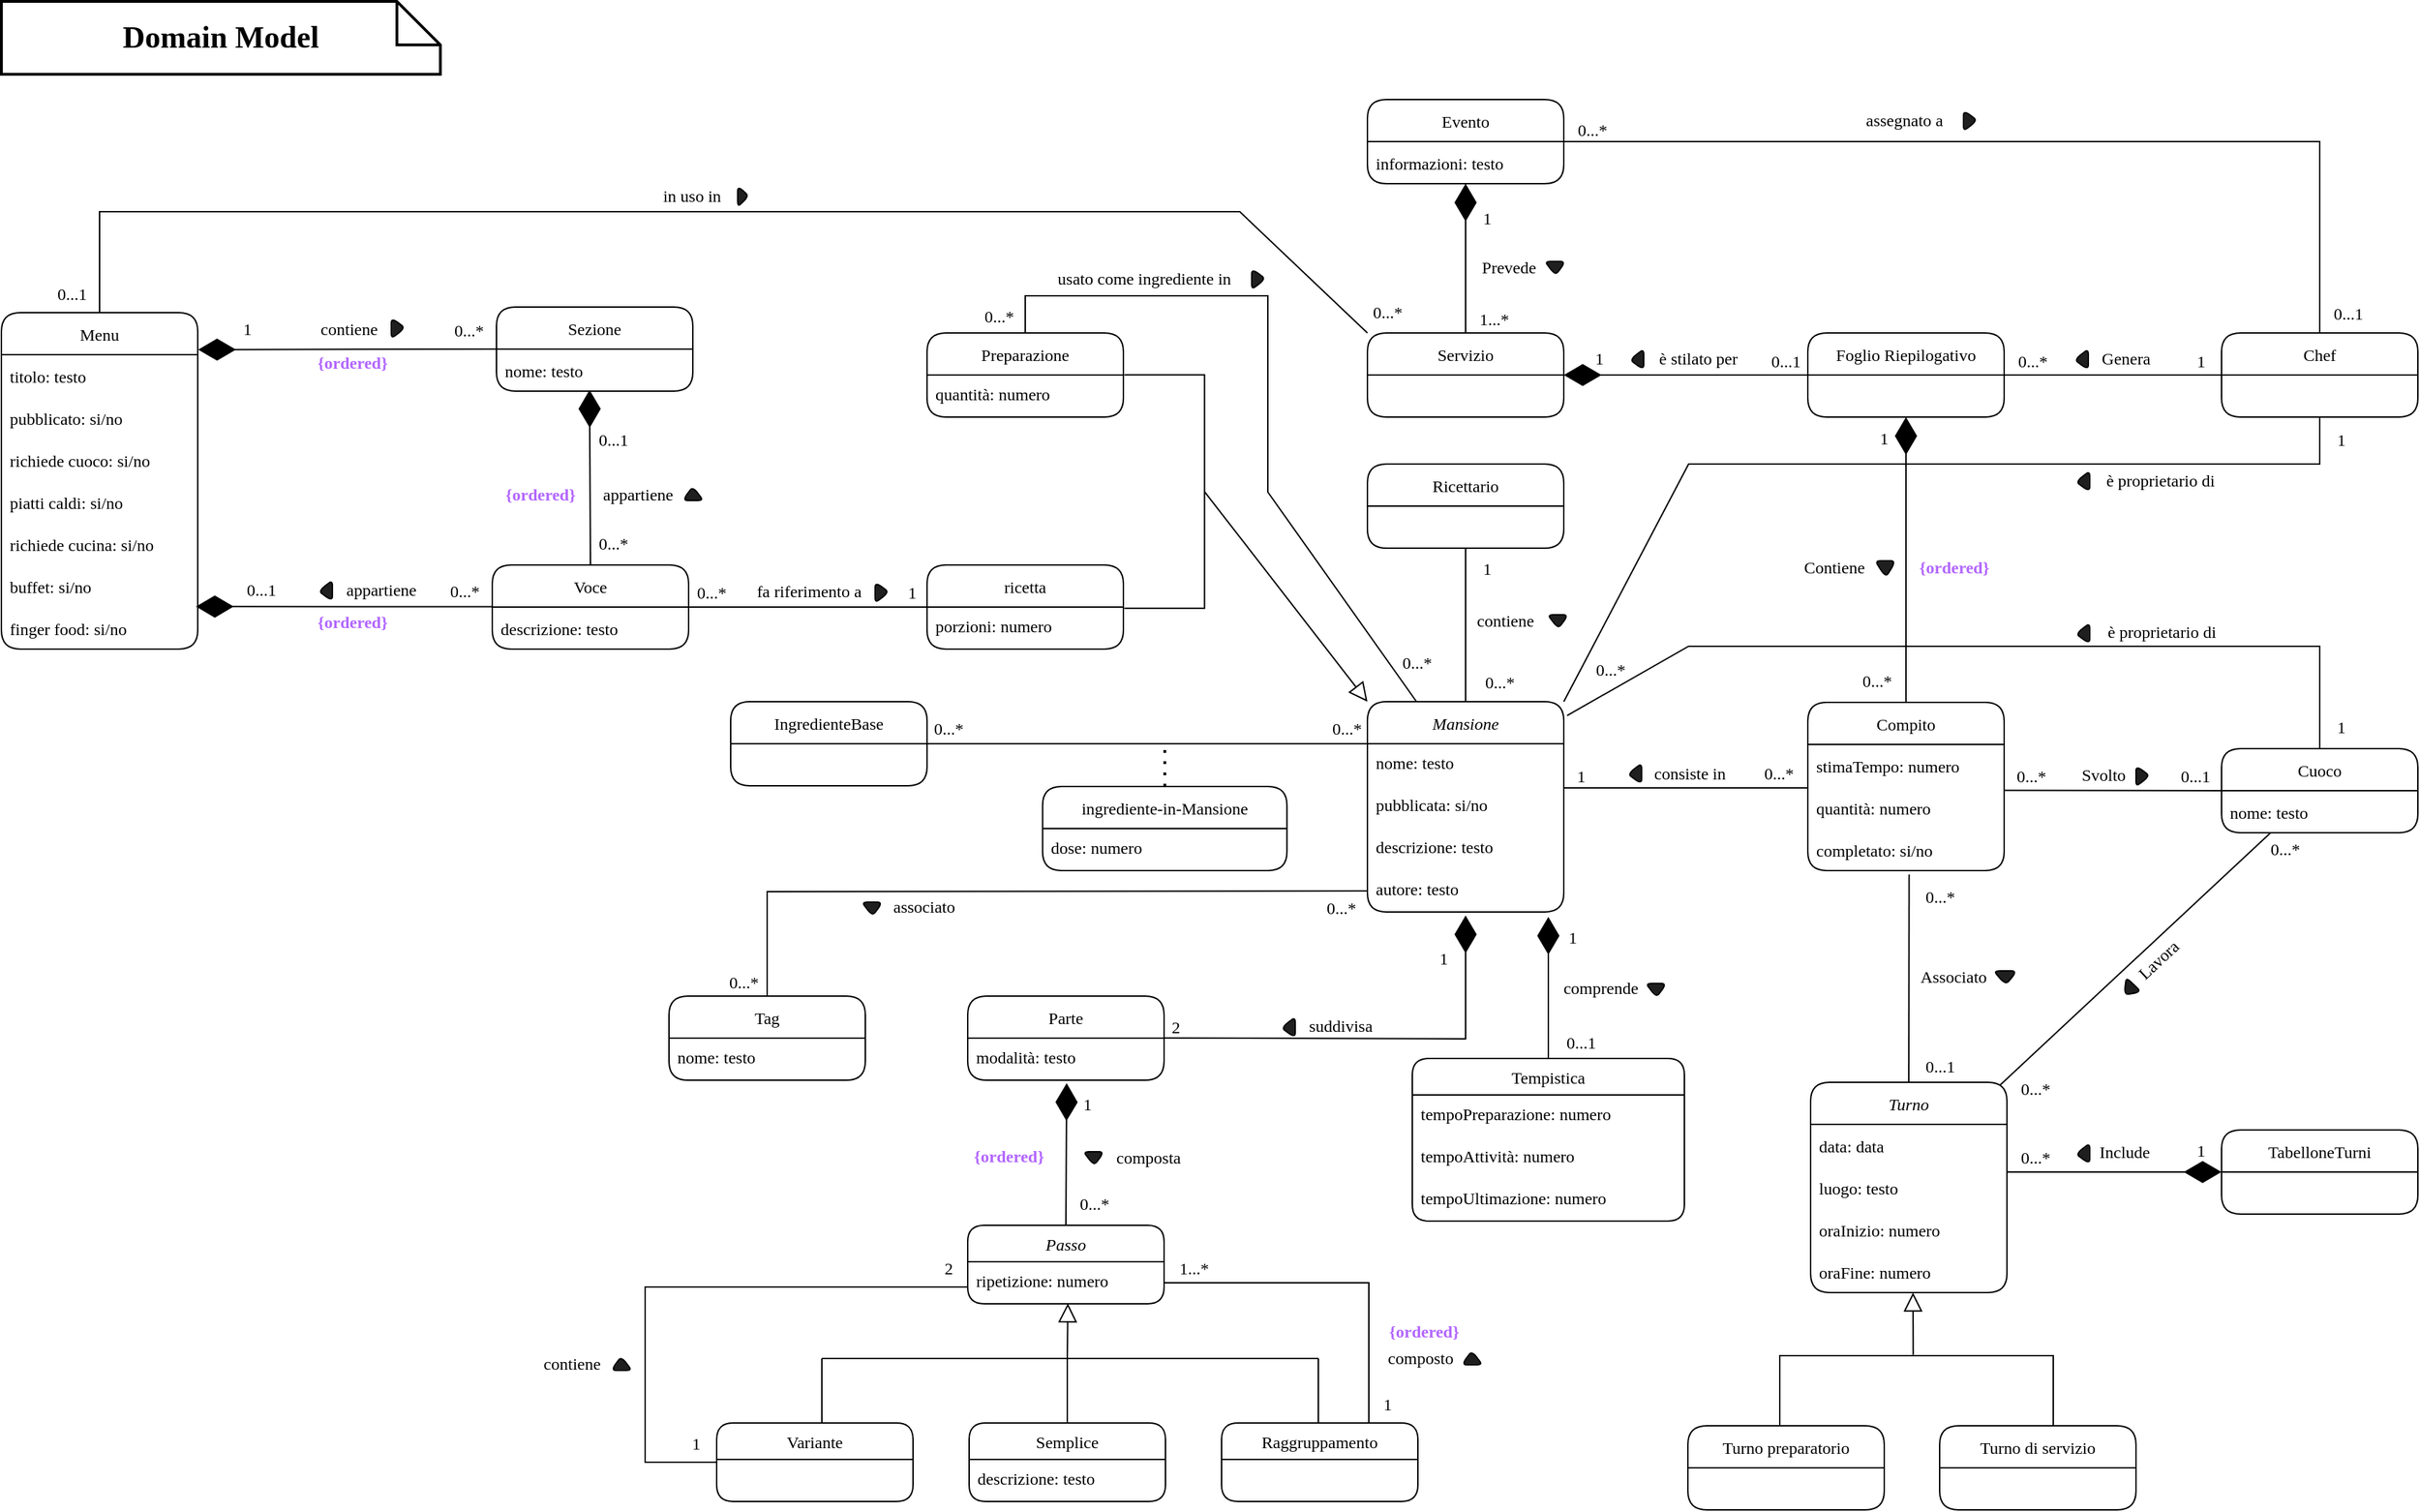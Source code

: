 <mxfile version="20.2.8" type="device" pages="4"><diagram id="ORBDbjCuqv7MBFkigenR" name="Completo"><mxGraphModel dx="3988" dy="2246" grid="1" gridSize="10" guides="1" tooltips="1" connect="1" arrows="1" fold="1" page="1" pageScale="1" pageWidth="827" pageHeight="1169" math="0" shadow="0"><root><mxCell id="0"/><mxCell id="1" parent="0"/><mxCell id="a3XfWSC_O97kd9ee9iSa-1" value="Foglio Riepilogativo" style="swimlane;fontStyle=0;childLayout=stackLayout;horizontal=1;startSize=30;horizontalStack=0;resizeParent=1;resizeParentMax=0;resizeLast=0;collapsible=1;marginBottom=0;rounded=1;fontFamily=SF UI Text;fontSize=12;" parent="1" vertex="1"><mxGeometry x="315" y="-93.5" width="140" height="60" as="geometry"/></mxCell><mxCell id="a3XfWSC_O97kd9ee9iSa-2" value="Servizio" style="swimlane;fontStyle=0;childLayout=stackLayout;horizontal=1;startSize=30;horizontalStack=0;resizeParent=1;resizeParentMax=0;resizeLast=0;collapsible=1;marginBottom=0;rounded=1;fontFamily=SF UI Text;fontSize=12;" parent="1" vertex="1"><mxGeometry x="1" y="-93.5" width="140" height="60" as="geometry"/></mxCell><mxCell id="a3XfWSC_O97kd9ee9iSa-3" value="TabelloneTurni" style="swimlane;fontStyle=0;childLayout=stackLayout;horizontal=1;startSize=30;horizontalStack=0;resizeParent=1;resizeParentMax=0;resizeLast=0;collapsible=1;marginBottom=0;rounded=1;fontFamily=SF UI Text;fontSize=12;" parent="1" vertex="1"><mxGeometry x="610" y="475" width="140" height="60" as="geometry"/></mxCell><mxCell id="a3XfWSC_O97kd9ee9iSa-4" value="Compito" style="swimlane;fontStyle=0;childLayout=stackLayout;horizontal=1;startSize=30;horizontalStack=0;resizeParent=1;resizeParentMax=0;resizeLast=0;collapsible=1;marginBottom=0;rounded=1;fontFamily=SF UI Text;fontSize=12;" parent="1" vertex="1"><mxGeometry x="315" y="170" width="140" height="120" as="geometry"><mxRectangle x="315" y="170" width="90" height="30" as="alternateBounds"/></mxGeometry></mxCell><mxCell id="a3XfWSC_O97kd9ee9iSa-5" value="stimaTempo: numero" style="text;strokeColor=none;fillColor=none;align=left;verticalAlign=middle;spacingLeft=4;spacingRight=4;overflow=hidden;points=[[0,0.5],[1,0.5]];portConstraint=eastwest;rotatable=0;fontFamily=SF UI Text;fontSize=12;" parent="a3XfWSC_O97kd9ee9iSa-4" vertex="1"><mxGeometry y="30" width="140" height="30" as="geometry"/></mxCell><mxCell id="a3XfWSC_O97kd9ee9iSa-6" value="quantità: numero" style="text;strokeColor=none;fillColor=none;align=left;verticalAlign=middle;spacingLeft=4;spacingRight=4;overflow=hidden;points=[[0,0.5],[1,0.5]];portConstraint=eastwest;rotatable=0;fontFamily=SF UI Text;fontSize=12;" parent="a3XfWSC_O97kd9ee9iSa-4" vertex="1"><mxGeometry y="60" width="140" height="30" as="geometry"/></mxCell><mxCell id="a3XfWSC_O97kd9ee9iSa-7" value="completato: si/no" style="text;strokeColor=none;fillColor=none;align=left;verticalAlign=middle;spacingLeft=4;spacingRight=4;overflow=hidden;points=[[0,0.5],[1,0.5]];portConstraint=eastwest;rotatable=0;fontFamily=SF UI Text;fontSize=12;" parent="a3XfWSC_O97kd9ee9iSa-4" vertex="1"><mxGeometry y="90" width="140" height="30" as="geometry"/></mxCell><mxCell id="a3XfWSC_O97kd9ee9iSa-8" value="Turno" style="swimlane;fontStyle=2;childLayout=stackLayout;horizontal=1;startSize=30;horizontalStack=0;resizeParent=1;resizeParentMax=0;resizeLast=0;collapsible=1;marginBottom=0;rounded=1;fontFamily=SF UI Text;fontSize=12;" parent="1" vertex="1"><mxGeometry x="317" y="441" width="140" height="150" as="geometry"/></mxCell><mxCell id="a3XfWSC_O97kd9ee9iSa-9" value="data: data" style="text;strokeColor=none;fillColor=none;align=left;verticalAlign=middle;spacingLeft=4;spacingRight=4;overflow=hidden;points=[[0,0.5],[1,0.5]];portConstraint=eastwest;rotatable=0;fontFamily=SF UI Text;fontSize=12;" parent="a3XfWSC_O97kd9ee9iSa-8" vertex="1"><mxGeometry y="30" width="140" height="30" as="geometry"/></mxCell><mxCell id="a3XfWSC_O97kd9ee9iSa-10" value="luogo: testo" style="text;strokeColor=none;fillColor=none;align=left;verticalAlign=middle;spacingLeft=4;spacingRight=4;overflow=hidden;points=[[0,0.5],[1,0.5]];portConstraint=eastwest;rotatable=0;fontFamily=SF UI Text;fontSize=12;" parent="a3XfWSC_O97kd9ee9iSa-8" vertex="1"><mxGeometry y="60" width="140" height="30" as="geometry"/></mxCell><mxCell id="a3XfWSC_O97kd9ee9iSa-11" value="oraInizio: numero" style="text;strokeColor=none;fillColor=none;align=left;verticalAlign=middle;spacingLeft=4;spacingRight=4;overflow=hidden;points=[[0,0.5],[1,0.5]];portConstraint=eastwest;rotatable=0;fontFamily=SF UI Text;fontSize=12;" parent="a3XfWSC_O97kd9ee9iSa-8" vertex="1"><mxGeometry y="90" width="140" height="30" as="geometry"/></mxCell><mxCell id="2mwpU9787lOzle9k2-NP-1" value="oraFine: numero" style="text;strokeColor=none;fillColor=none;align=left;verticalAlign=middle;spacingLeft=4;spacingRight=4;overflow=hidden;points=[[0,0.5],[1,0.5]];portConstraint=eastwest;rotatable=0;fontFamily=SF UI Text;fontSize=12;" parent="a3XfWSC_O97kd9ee9iSa-8" vertex="1"><mxGeometry y="120" width="140" height="30" as="geometry"/></mxCell><mxCell id="a3XfWSC_O97kd9ee9iSa-12" value="Cuoco" style="swimlane;fontStyle=0;childLayout=stackLayout;horizontal=1;startSize=30;horizontalStack=0;resizeParent=1;resizeParentMax=0;resizeLast=0;collapsible=1;marginBottom=0;rounded=1;fontFamily=SF UI Text;fontSize=12;" parent="1" vertex="1"><mxGeometry x="610" y="203" width="140" height="60" as="geometry"/></mxCell><mxCell id="rypB6Z7ULKtweU0Kav-h-27" value="nome: testo" style="text;strokeColor=none;fillColor=none;align=left;verticalAlign=middle;spacingLeft=4;spacingRight=4;overflow=hidden;points=[[0,0.5],[1,0.5]];portConstraint=eastwest;rotatable=0;fontFamily=SF UI Text;fontSize=12;" parent="a3XfWSC_O97kd9ee9iSa-12" vertex="1"><mxGeometry y="30" width="140" height="30" as="geometry"/></mxCell><mxCell id="a3XfWSC_O97kd9ee9iSa-14" value="1" style="text;html=1;align=center;verticalAlign=middle;resizable=0;points=[];autosize=1;strokeColor=none;fillColor=none;fontFamily=SF UI Text;fontSize=12;" parent="1" vertex="1"><mxGeometry x="151" y="-90" width="30" height="30" as="geometry"/></mxCell><mxCell id="a3XfWSC_O97kd9ee9iSa-15" value="0...1" style="text;html=1;align=center;verticalAlign=middle;resizable=0;points=[];autosize=1;strokeColor=none;fillColor=none;fontFamily=SF UI Text;fontSize=12;" parent="1" vertex="1"><mxGeometry x="273.5" y="-88.5" width="50" height="30" as="geometry"/></mxCell><mxCell id="a3XfWSC_O97kd9ee9iSa-16" value="è stilato per" style="text;html=1;strokeColor=none;fillColor=none;align=center;verticalAlign=middle;whiteSpace=wrap;rounded=0;fontFamily=SF UI Text;fontSize=12;" parent="1" vertex="1"><mxGeometry x="202" y="-90.5" width="70" height="30" as="geometry"/></mxCell><mxCell id="a3XfWSC_O97kd9ee9iSa-17" value="Chef" style="swimlane;fontStyle=0;childLayout=stackLayout;horizontal=1;startSize=30;horizontalStack=0;resizeParent=1;resizeParentMax=0;resizeLast=0;collapsible=1;marginBottom=0;rounded=1;fontFamily=SF UI Text;fontSize=12;" parent="1" vertex="1"><mxGeometry x="610" y="-93.5" width="140" height="60" as="geometry"/></mxCell><mxCell id="a3XfWSC_O97kd9ee9iSa-18" value="" style="endArrow=none;html=1;rounded=0;entryX=0;entryY=0.5;entryDx=0;entryDy=0;exitX=1;exitY=0.5;exitDx=0;exitDy=0;fontFamily=SF UI Text;fontSize=12;" parent="1" source="a3XfWSC_O97kd9ee9iSa-1" target="a3XfWSC_O97kd9ee9iSa-17" edge="1"><mxGeometry width="50" height="50" relative="1" as="geometry"><mxPoint x="500" y="-3.5" as="sourcePoint"/><mxPoint x="550" y="-53.5" as="targetPoint"/></mxGeometry></mxCell><mxCell id="a3XfWSC_O97kd9ee9iSa-19" value="" style="endArrow=none;html=1;rounded=0;entryX=0;entryY=0.5;entryDx=0;entryDy=0;exitX=0.997;exitY=0.057;exitDx=0;exitDy=0;fontFamily=SF UI Text;exitPerimeter=0;fontSize=12;" parent="1" edge="1"><mxGeometry width="50" height="50" relative="1" as="geometry"><mxPoint x="454.58" y="232.71" as="sourcePoint"/><mxPoint x="610.0" y="233" as="targetPoint"/></mxGeometry></mxCell><mxCell id="a3XfWSC_O97kd9ee9iSa-21" value="0...*" style="text;html=1;align=center;verticalAlign=middle;resizable=0;points=[];autosize=1;strokeColor=none;fillColor=none;fontFamily=SF UI Text;fontSize=12;" parent="1" vertex="1"><mxGeometry x="450" y="-88.5" width="50" height="30" as="geometry"/></mxCell><mxCell id="a3XfWSC_O97kd9ee9iSa-22" value="1" style="text;html=1;align=center;verticalAlign=middle;resizable=0;points=[];autosize=1;strokeColor=none;fillColor=none;fontFamily=SF UI Text;fontSize=12;" parent="1" vertex="1"><mxGeometry x="580" y="-88.5" width="30" height="30" as="geometry"/></mxCell><mxCell id="a3XfWSC_O97kd9ee9iSa-23" value="Genera" style="text;html=1;strokeColor=none;fillColor=none;align=center;verticalAlign=middle;whiteSpace=wrap;rounded=0;fontFamily=SF UI Text;fontSize=12;" parent="1" vertex="1"><mxGeometry x="512" y="-90.5" width="60" height="30" as="geometry"/></mxCell><mxCell id="a3XfWSC_O97kd9ee9iSa-24" value="" style="triangle;whiteSpace=wrap;html=1;rounded=1;fillColor=#1F1F1F;rotation=-180;fontFamily=SF UI Text;fontSize=12;" parent="1" vertex="1"><mxGeometry x="505" y="-82" width="10" height="15" as="geometry"/></mxCell><mxCell id="a3XfWSC_O97kd9ee9iSa-29" value="0...*" style="text;html=1;align=center;verticalAlign=middle;resizable=0;points=[];autosize=1;strokeColor=none;fillColor=none;fontFamily=SF UI Text;fontSize=12;" parent="1" vertex="1"><mxGeometry x="449" y="207.5" width="50" height="30" as="geometry"/></mxCell><mxCell id="a3XfWSC_O97kd9ee9iSa-31" value="Svolto" style="text;html=1;strokeColor=none;fillColor=none;align=center;verticalAlign=middle;whiteSpace=wrap;rounded=0;fontFamily=SF UI Text;fontSize=12;" parent="1" vertex="1"><mxGeometry x="496" y="206.5" width="60" height="30" as="geometry"/></mxCell><mxCell id="a3XfWSC_O97kd9ee9iSa-32" value="0...1" style="text;html=1;align=center;verticalAlign=middle;resizable=0;points=[];autosize=1;strokeColor=none;fillColor=none;fontFamily=SF UI Text;fontSize=12;" parent="1" vertex="1"><mxGeometry x="566" y="207.5" width="50" height="30" as="geometry"/></mxCell><mxCell id="a3XfWSC_O97kd9ee9iSa-33" value="Associato" style="text;html=1;strokeColor=none;fillColor=none;align=center;verticalAlign=middle;whiteSpace=wrap;rounded=0;fontFamily=SF UI Text;fontSize=12;" parent="1" vertex="1"><mxGeometry x="389" y="350.5" width="60" height="30" as="geometry"/></mxCell><mxCell id="a3XfWSC_O97kd9ee9iSa-34" value="0...1" style="text;html=1;align=center;verticalAlign=middle;resizable=0;points=[];autosize=1;strokeColor=none;fillColor=none;fontFamily=SF UI Text;fontSize=12;" parent="1" vertex="1"><mxGeometry x="384" y="415" width="50" height="30" as="geometry"/></mxCell><mxCell id="a3XfWSC_O97kd9ee9iSa-35" value="0...*" style="text;html=1;align=center;verticalAlign=middle;resizable=0;points=[];autosize=1;strokeColor=none;fillColor=none;fontFamily=SF UI Text;fontSize=12;" parent="1" vertex="1"><mxGeometry x="384" y="293.5" width="50" height="30" as="geometry"/></mxCell><mxCell id="a3XfWSC_O97kd9ee9iSa-36" value="Contiene" style="text;html=1;strokeColor=none;fillColor=none;align=center;verticalAlign=middle;whiteSpace=wrap;rounded=0;fontFamily=SF UI Text;fontSize=12;" parent="1" vertex="1"><mxGeometry x="303.5" y="59" width="60" height="30" as="geometry"/></mxCell><mxCell id="a3XfWSC_O97kd9ee9iSa-37" value="" style="triangle;whiteSpace=wrap;html=1;rounded=1;fillColor=#1F1F1F;rotation=90;fontFamily=SF UI Text;fontSize=12;" parent="1" vertex="1"><mxGeometry x="364.5" y="67.5" width="12" height="15" as="geometry"/></mxCell><mxCell id="a3XfWSC_O97kd9ee9iSa-38" value="" style="endArrow=none;html=1;rounded=0;exitX=0.5;exitY=0;exitDx=0;exitDy=0;entryX=0.516;entryY=1.091;entryDx=0;entryDy=0;entryPerimeter=0;fontFamily=SF UI Text;fontSize=12;" parent="1" source="a3XfWSC_O97kd9ee9iSa-8" target="a3XfWSC_O97kd9ee9iSa-7" edge="1"><mxGeometry width="50" height="50" relative="1" as="geometry"><mxPoint x="390" y="370" as="sourcePoint"/><mxPoint x="387" y="290" as="targetPoint"/></mxGeometry></mxCell><mxCell id="a3XfWSC_O97kd9ee9iSa-39" value="" style="triangle;whiteSpace=wrap;html=1;rounded=1;fillColor=#1F1F1F;rotation=90;fontFamily=SF UI Text;fontSize=12;" parent="1" vertex="1"><mxGeometry x="451" y="358" width="10" height="17" as="geometry"/></mxCell><mxCell id="a3XfWSC_O97kd9ee9iSa-40" value="" style="endArrow=none;html=1;rounded=0;entryX=0.25;entryY=1;entryDx=0;entryDy=0;exitX=0.964;exitY=0.014;exitDx=0;exitDy=0;exitPerimeter=0;fontFamily=SF UI Text;fontSize=12;" parent="1" source="a3XfWSC_O97kd9ee9iSa-8" target="a3XfWSC_O97kd9ee9iSa-12" edge="1"><mxGeometry width="50" height="50" relative="1" as="geometry"><mxPoint x="590" y="330" as="sourcePoint"/><mxPoint x="640" y="280" as="targetPoint"/></mxGeometry></mxCell><mxCell id="a3XfWSC_O97kd9ee9iSa-41" value="Include" style="text;html=1;strokeColor=none;fillColor=none;align=center;verticalAlign=middle;whiteSpace=wrap;rounded=0;fontFamily=SF UI Text;fontSize=12;" parent="1" vertex="1"><mxGeometry x="511" y="476" width="60" height="30" as="geometry"/></mxCell><mxCell id="a3XfWSC_O97kd9ee9iSa-42" value="" style="triangle;whiteSpace=wrap;html=1;rounded=1;fillColor=#1F1F1F;rotation=-180;fontFamily=SF UI Text;fontSize=12;" parent="1" vertex="1"><mxGeometry x="506" y="484.5" width="10" height="15" as="geometry"/></mxCell><mxCell id="a3XfWSC_O97kd9ee9iSa-43" value="0...*" style="text;html=1;align=center;verticalAlign=middle;resizable=0;points=[];autosize=1;strokeColor=none;fillColor=none;fontFamily=SF UI Text;fontSize=12;" parent="1" vertex="1"><mxGeometry x="452" y="480" width="50" height="30" as="geometry"/></mxCell><mxCell id="a3XfWSC_O97kd9ee9iSa-44" value="1" style="text;html=1;align=center;verticalAlign=middle;resizable=0;points=[];autosize=1;strokeColor=none;fillColor=none;fontFamily=SF UI Text;fontSize=12;" parent="1" vertex="1"><mxGeometry x="580" y="475" width="30" height="30" as="geometry"/></mxCell><mxCell id="a3XfWSC_O97kd9ee9iSa-45" value="Lavora" style="text;html=1;strokeColor=none;fillColor=none;align=center;verticalAlign=middle;whiteSpace=wrap;rounded=0;rotation=317;fontFamily=SF UI Text;fontSize=12;" parent="1" vertex="1"><mxGeometry x="535" y="338.5" width="60" height="30" as="geometry"/></mxCell><mxCell id="a3XfWSC_O97kd9ee9iSa-46" value="" style="triangle;whiteSpace=wrap;html=1;rounded=1;fillColor=#1F1F1F;rotation=134;fontFamily=SF UI Text;fontSize=12;" parent="1" vertex="1"><mxGeometry x="539" y="367.5" width="10" height="15" as="geometry"/></mxCell><mxCell id="a3XfWSC_O97kd9ee9iSa-47" value="0...*" style="text;html=1;align=center;verticalAlign=middle;resizable=0;points=[];autosize=1;strokeColor=none;fillColor=none;fontFamily=SF UI Text;fontSize=12;" parent="1" vertex="1"><mxGeometry x="452" y="431" width="50" height="30" as="geometry"/></mxCell><mxCell id="a3XfWSC_O97kd9ee9iSa-48" value="0...*" style="text;html=1;align=center;verticalAlign=middle;resizable=0;points=[];autosize=1;strokeColor=none;fillColor=none;fontFamily=SF UI Text;fontSize=12;" parent="1" vertex="1"><mxGeometry x="630" y="260" width="50" height="30" as="geometry"/></mxCell><mxCell id="a3XfWSC_O97kd9ee9iSa-49" value="Evento" style="swimlane;fontStyle=0;childLayout=stackLayout;horizontal=1;startSize=30;horizontalStack=0;resizeParent=1;resizeParentMax=0;resizeLast=0;collapsible=1;marginBottom=0;rounded=1;fontFamily=SF UI Text;fontSize=12;" parent="1" vertex="1"><mxGeometry x="1" y="-260" width="140" height="60" as="geometry"/></mxCell><mxCell id="a3XfWSC_O97kd9ee9iSa-50" value="informazioni: testo" style="text;strokeColor=none;fillColor=none;align=left;verticalAlign=middle;spacingLeft=4;spacingRight=4;overflow=hidden;points=[[0,0.5],[1,0.5]];portConstraint=eastwest;rotatable=0;fontFamily=SF UI Text;fontSize=12;" parent="a3XfWSC_O97kd9ee9iSa-49" vertex="1"><mxGeometry y="30" width="140" height="30" as="geometry"/></mxCell><mxCell id="a3XfWSC_O97kd9ee9iSa-51" value="" style="endArrow=diamondThin;endFill=1;endSize=24;html=1;rounded=0;exitX=0.5;exitY=0;exitDx=0;exitDy=0;fontFamily=SF UI Text;fontSize=12;" parent="1" source="a3XfWSC_O97kd9ee9iSa-2" target="a3XfWSC_O97kd9ee9iSa-50" edge="1"><mxGeometry width="160" relative="1" as="geometry"><mxPoint x="171" y="-163.5" as="sourcePoint"/><mxPoint x="331" y="-163.5" as="targetPoint"/></mxGeometry></mxCell><mxCell id="a3XfWSC_O97kd9ee9iSa-52" value="Prevede" style="text;html=1;strokeColor=none;fillColor=none;align=center;verticalAlign=middle;whiteSpace=wrap;rounded=0;fontFamily=SF UI Text;fontSize=12;" parent="1" vertex="1"><mxGeometry x="72" y="-150" width="60" height="20" as="geometry"/></mxCell><mxCell id="a3XfWSC_O97kd9ee9iSa-53" value="" style="triangle;whiteSpace=wrap;html=1;rounded=1;fillColor=#1F1F1F;rotation=90;fontFamily=SF UI Text;fontSize=12;" parent="1" vertex="1"><mxGeometry x="130" y="-147" width="10" height="15" as="geometry"/></mxCell><mxCell id="a3XfWSC_O97kd9ee9iSa-54" value="1...*" style="text;html=1;align=center;verticalAlign=middle;resizable=0;points=[];autosize=1;strokeColor=none;fillColor=none;fontFamily=SF UI Text;fontSize=12;" parent="1" vertex="1"><mxGeometry x="71" y="-118.5" width="40" height="30" as="geometry"/></mxCell><mxCell id="a3XfWSC_O97kd9ee9iSa-55" value="1" style="text;html=1;align=center;verticalAlign=middle;resizable=0;points=[];autosize=1;strokeColor=none;fillColor=none;fontFamily=SF UI Text;fontSize=12;" parent="1" vertex="1"><mxGeometry x="354" y="-33.5" width="30" height="30" as="geometry"/></mxCell><mxCell id="a3XfWSC_O97kd9ee9iSa-56" value="0...*" style="text;html=1;align=center;verticalAlign=middle;resizable=0;points=[];autosize=1;strokeColor=none;fillColor=none;fontFamily=SF UI Text;fontSize=12;" parent="1" vertex="1"><mxGeometry x="339" y="140" width="50" height="30" as="geometry"/></mxCell><mxCell id="a3XfWSC_O97kd9ee9iSa-57" value="1" style="text;html=1;align=center;verticalAlign=middle;resizable=0;points=[];autosize=1;strokeColor=none;fillColor=none;fontFamily=SF UI Text;fontSize=12;" parent="1" vertex="1"><mxGeometry x="71" y="-190" width="30" height="30" as="geometry"/></mxCell><mxCell id="a3XfWSC_O97kd9ee9iSa-58" value="Turno preparatorio" style="swimlane;fontStyle=0;childLayout=stackLayout;horizontal=1;startSize=30;horizontalStack=0;resizeParent=1;resizeParentMax=0;resizeLast=0;collapsible=1;marginBottom=0;rounded=1;fontFamily=SF UI Text;fontSize=12;" parent="1" vertex="1"><mxGeometry x="229.5" y="686" width="140" height="60" as="geometry"/></mxCell><mxCell id="a3XfWSC_O97kd9ee9iSa-59" value="Turno di servizio" style="swimlane;fontStyle=0;childLayout=stackLayout;horizontal=1;startSize=30;horizontalStack=0;resizeParent=1;resizeParentMax=0;resizeLast=0;collapsible=1;marginBottom=0;rounded=1;fontFamily=SF UI Text;fontSize=12;" parent="1" vertex="1"><mxGeometry x="409" y="686" width="140" height="60" as="geometry"/></mxCell><mxCell id="a3XfWSC_O97kd9ee9iSa-64" value="ricetta" style="swimlane;fontStyle=0;childLayout=stackLayout;horizontal=1;startSize=30;horizontalStack=0;resizeParent=1;resizeParentMax=0;resizeLast=0;collapsible=1;marginBottom=0;rounded=1;fontFamily=SF UI Text;fontSize=12;" parent="1" vertex="1"><mxGeometry x="-313" y="72" width="140" height="60" as="geometry"/></mxCell><mxCell id="tBK62l4yevkopSe-MZKe-10" value="porzioni: numero" style="text;strokeColor=none;fillColor=none;spacingLeft=4;spacingRight=4;overflow=hidden;rotatable=0;points=[[0,0.5],[1,0.5]];portConstraint=eastwest;fontSize=12;fontFamily=SF UI Text;" parent="a3XfWSC_O97kd9ee9iSa-64" vertex="1"><mxGeometry y="30" width="140" height="30" as="geometry"/></mxCell><mxCell id="a3XfWSC_O97kd9ee9iSa-65" value="Preparazione" style="swimlane;fontStyle=0;childLayout=stackLayout;horizontal=1;startSize=30;horizontalStack=0;resizeParent=1;resizeParentMax=0;resizeLast=0;collapsible=1;marginBottom=0;rounded=1;fontFamily=SF UI Text;fontSize=12;" parent="1" vertex="1"><mxGeometry x="-313" y="-93.5" width="140" height="60" as="geometry"/></mxCell><mxCell id="tBK62l4yevkopSe-MZKe-9" value="quantità: numero" style="text;strokeColor=none;fillColor=none;spacingLeft=4;spacingRight=4;overflow=hidden;rotatable=0;points=[[0,0.5],[1,0.5]];portConstraint=eastwest;fontSize=12;fontFamily=SF UI Text;" parent="a3XfWSC_O97kd9ee9iSa-65" vertex="1"><mxGeometry y="30" width="140" height="30" as="geometry"/></mxCell><mxCell id="a3XfWSC_O97kd9ee9iSa-69" value="" style="endArrow=block;html=1;rounded=0;endFill=0;strokeWidth=1;jumpSize=6;shadow=0;sketch=0;endSize=11;fontFamily=SF UI Text;fontSize=12;exitX=0.5;exitY=1;exitDx=0;exitDy=0;entryX=0;entryY=0;entryDx=0;entryDy=0;" parent="1" source="m3kvn6J0eAeG1_tvMPIS-6" target="a3XfWSC_O97kd9ee9iSa-70" edge="1"><mxGeometry width="50" height="50" relative="1" as="geometry"><mxPoint x="-120" as="sourcePoint"/><mxPoint y="180" as="targetPoint"/></mxGeometry></mxCell><mxCell id="a3XfWSC_O97kd9ee9iSa-70" value="Mansione" style="swimlane;fontStyle=2;childLayout=stackLayout;horizontal=1;startSize=30;horizontalStack=0;resizeParent=1;resizeParentMax=0;resizeLast=0;collapsible=1;marginBottom=0;rounded=1;fontFamily=SF UI Text;fontSize=12;" parent="1" vertex="1"><mxGeometry x="1" y="169.5" width="140" height="150" as="geometry"><mxRectangle x="1" y="202" width="90" height="30" as="alternateBounds"/></mxGeometry></mxCell><mxCell id="tBK62l4yevkopSe-MZKe-1" value="nome: testo" style="text;strokeColor=none;fillColor=none;spacingLeft=4;spacingRight=4;overflow=hidden;rotatable=0;points=[[0,0.5],[1,0.5]];portConstraint=eastwest;fontSize=12;fontFamily=SF UI Text;" parent="a3XfWSC_O97kd9ee9iSa-70" vertex="1"><mxGeometry y="30" width="140" height="30" as="geometry"/></mxCell><mxCell id="tBK62l4yevkopSe-MZKe-7" value="pubblicata: si/no" style="text;strokeColor=none;fillColor=none;spacingLeft=4;spacingRight=4;overflow=hidden;rotatable=0;points=[[0,0.5],[1,0.5]];portConstraint=eastwest;fontSize=12;fontFamily=SF UI Text;" parent="a3XfWSC_O97kd9ee9iSa-70" vertex="1"><mxGeometry y="60" width="140" height="30" as="geometry"/></mxCell><mxCell id="tBK62l4yevkopSe-MZKe-3" value="descrizione: testo" style="text;strokeColor=none;fillColor=none;spacingLeft=4;spacingRight=4;overflow=hidden;rotatable=0;points=[[0,0.5],[1,0.5]];portConstraint=eastwest;fontSize=12;fontFamily=SF UI Text;" parent="a3XfWSC_O97kd9ee9iSa-70" vertex="1"><mxGeometry y="90" width="140" height="30" as="geometry"/></mxCell><mxCell id="tBK62l4yevkopSe-MZKe-2" value="autore: testo" style="text;strokeColor=none;fillColor=none;spacingLeft=4;spacingRight=4;overflow=hidden;rotatable=0;points=[[0,0.5],[1,0.5]];portConstraint=eastwest;fontSize=12;fontFamily=SF UI Text;" parent="a3XfWSC_O97kd9ee9iSa-70" vertex="1"><mxGeometry y="120" width="140" height="30" as="geometry"/></mxCell><mxCell id="a3XfWSC_O97kd9ee9iSa-71" value="" style="endArrow=none;html=1;rounded=0;shadow=0;sketch=0;fontFamily=SF UI Text;endSize=11;targetPerimeterSpacing=18;strokeWidth=1;jumpSize=6;exitX=1;exitY=0.05;exitDx=0;exitDy=0;exitPerimeter=0;fontSize=12;" parent="1" source="tBK62l4yevkopSe-MZKe-7" edge="1"><mxGeometry width="50" height="50" relative="1" as="geometry"><mxPoint x="150" y="260" as="sourcePoint"/><mxPoint x="315" y="231" as="targetPoint"/></mxGeometry></mxCell><mxCell id="a3XfWSC_O97kd9ee9iSa-72" value="1" style="text;html=1;align=center;verticalAlign=middle;resizable=0;points=[];autosize=1;strokeColor=none;fillColor=none;fontFamily=SF UI Text;fontSize=12;" parent="1" vertex="1"><mxGeometry x="138" y="207.5" width="30" height="30" as="geometry"/></mxCell><mxCell id="a3XfWSC_O97kd9ee9iSa-73" value="" style="triangle;whiteSpace=wrap;html=1;rounded=1;fillColor=#1F1F1F;rotation=-180;fontFamily=SF UI Text;fontSize=12;" parent="1" vertex="1"><mxGeometry x="186.5" y="213.5" width="10" height="15" as="geometry"/></mxCell><mxCell id="a3XfWSC_O97kd9ee9iSa-74" value="consiste in" style="text;html=1;strokeColor=none;fillColor=none;align=center;verticalAlign=middle;whiteSpace=wrap;rounded=0;fontFamily=SF UI Text;fontSize=12;" parent="1" vertex="1"><mxGeometry x="196" y="206" width="70" height="30" as="geometry"/></mxCell><mxCell id="a3XfWSC_O97kd9ee9iSa-75" value="0...*" style="text;html=1;align=center;verticalAlign=middle;resizable=0;points=[];autosize=1;strokeColor=none;fillColor=none;fontFamily=SF UI Text;fontSize=12;" parent="1" vertex="1"><mxGeometry x="269" y="206" width="50" height="30" as="geometry"/></mxCell><mxCell id="a3XfWSC_O97kd9ee9iSa-81" value="" style="triangle;whiteSpace=wrap;html=1;rounded=1;fillColor=#1F1F1F;rotation=-180;fontFamily=SF UI Text;fontSize=12;" parent="1" vertex="1"><mxGeometry x="188" y="-82" width="10" height="15" as="geometry"/></mxCell><mxCell id="a3XfWSC_O97kd9ee9iSa-82" value="" style="endArrow=diamondThin;endFill=1;endSize=24;html=1;rounded=0;exitX=0.5;exitY=0;exitDx=0;exitDy=0;fontFamily=SF UI Text;entryX=0.5;entryY=1;entryDx=0;entryDy=0;fontSize=12;" parent="1" source="a3XfWSC_O97kd9ee9iSa-4" target="a3XfWSC_O97kd9ee9iSa-1" edge="1"><mxGeometry width="160" relative="1" as="geometry"><mxPoint x="389" y="126.5" as="sourcePoint"/><mxPoint x="389" y="20" as="targetPoint"/></mxGeometry></mxCell><mxCell id="a3XfWSC_O97kd9ee9iSa-83" value="" style="endArrow=diamondThin;endFill=1;endSize=24;html=1;rounded=0;exitX=1;exitY=0.5;exitDx=0;exitDy=0;fontFamily=SF UI Text;entryX=0;entryY=0.5;entryDx=0;entryDy=0;fontSize=12;" parent="1" target="a3XfWSC_O97kd9ee9iSa-3" edge="1"><mxGeometry width="160" relative="1" as="geometry"><mxPoint x="457" y="505" as="sourcePoint"/><mxPoint x="395" y="1.5" as="targetPoint"/></mxGeometry></mxCell><mxCell id="cAkrKdYyisuFUhnw4f7O-1" value="Menu" style="swimlane;fontStyle=0;childLayout=stackLayout;horizontal=1;startSize=30;horizontalStack=0;resizeParent=1;resizeParentMax=0;resizeLast=0;collapsible=1;marginBottom=0;rounded=1;fontFamily=SF UI Text;fontSize=12;" parent="1" vertex="1"><mxGeometry x="-973" y="-108" width="140" height="240" as="geometry"><mxRectangle x="-1005" y="-40" width="70" height="30" as="alternateBounds"/></mxGeometry></mxCell><mxCell id="cAkrKdYyisuFUhnw4f7O-2" value="titolo: testo" style="text;strokeColor=none;fillColor=none;align=left;verticalAlign=middle;spacingLeft=4;spacingRight=4;overflow=hidden;points=[[0,0.5],[1,0.5]];portConstraint=eastwest;rotatable=0;fontFamily=SF UI Text;fontSize=12;" parent="cAkrKdYyisuFUhnw4f7O-1" vertex="1"><mxGeometry y="30" width="140" height="30" as="geometry"/></mxCell><mxCell id="cAkrKdYyisuFUhnw4f7O-3" value="pubblicato: si/no" style="text;strokeColor=none;fillColor=none;align=left;verticalAlign=middle;spacingLeft=4;spacingRight=4;overflow=hidden;points=[[0,0.5],[1,0.5]];portConstraint=eastwest;rotatable=0;fontFamily=SF UI Text;fontSize=12;" parent="cAkrKdYyisuFUhnw4f7O-1" vertex="1"><mxGeometry y="60" width="140" height="30" as="geometry"/></mxCell><mxCell id="cAkrKdYyisuFUhnw4f7O-4" value="richiede cuoco: si/no" style="text;strokeColor=none;fillColor=none;align=left;verticalAlign=middle;spacingLeft=4;spacingRight=4;overflow=hidden;points=[[0,0.5],[1,0.5]];portConstraint=eastwest;rotatable=0;fontFamily=SF UI Text;fontSize=12;" parent="cAkrKdYyisuFUhnw4f7O-1" vertex="1"><mxGeometry y="90" width="140" height="30" as="geometry"/></mxCell><mxCell id="cAkrKdYyisuFUhnw4f7O-5" value="piatti caldi: si/no" style="text;strokeColor=none;fillColor=none;align=left;verticalAlign=middle;spacingLeft=4;spacingRight=4;overflow=hidden;points=[[0,0.5],[1,0.5]];portConstraint=eastwest;rotatable=0;fontFamily=SF UI Text;fontSize=12;" parent="cAkrKdYyisuFUhnw4f7O-1" vertex="1"><mxGeometry y="120" width="140" height="30" as="geometry"/></mxCell><mxCell id="cAkrKdYyisuFUhnw4f7O-6" value="richiede cucina: si/no" style="text;strokeColor=none;fillColor=none;align=left;verticalAlign=middle;spacingLeft=4;spacingRight=4;overflow=hidden;points=[[0,0.5],[1,0.5]];portConstraint=eastwest;rotatable=0;fontFamily=SF UI Text;fontSize=12;" parent="cAkrKdYyisuFUhnw4f7O-1" vertex="1"><mxGeometry y="150" width="140" height="30" as="geometry"/></mxCell><mxCell id="cAkrKdYyisuFUhnw4f7O-7" value="buffet: si/no" style="text;strokeColor=none;fillColor=none;align=left;verticalAlign=middle;spacingLeft=4;spacingRight=4;overflow=hidden;points=[[0,0.5],[1,0.5]];portConstraint=eastwest;rotatable=0;fontFamily=SF UI Text;fontSize=12;" parent="cAkrKdYyisuFUhnw4f7O-1" vertex="1"><mxGeometry y="180" width="140" height="30" as="geometry"/></mxCell><mxCell id="cAkrKdYyisuFUhnw4f7O-8" value="finger food: si/no" style="text;strokeColor=none;fillColor=none;align=left;verticalAlign=middle;spacingLeft=4;spacingRight=4;overflow=hidden;points=[[0,0.5],[1,0.5]];portConstraint=eastwest;rotatable=0;fontFamily=SF UI Text;fontSize=12;" parent="cAkrKdYyisuFUhnw4f7O-1" vertex="1"><mxGeometry y="210" width="140" height="30" as="geometry"/></mxCell><mxCell id="cAkrKdYyisuFUhnw4f7O-9" value="Voce" style="swimlane;fontStyle=0;childLayout=stackLayout;horizontal=1;startSize=30;horizontalStack=0;resizeParent=1;resizeParentMax=0;resizeLast=0;collapsible=1;marginBottom=0;rounded=1;fontFamily=SF UI Text;fontSize=12;" parent="1" vertex="1"><mxGeometry x="-623" y="72" width="140" height="60" as="geometry"/></mxCell><mxCell id="cAkrKdYyisuFUhnw4f7O-10" value="descrizione: testo" style="text;strokeColor=none;fillColor=none;align=left;verticalAlign=middle;spacingLeft=4;spacingRight=4;overflow=hidden;points=[[0,0.5],[1,0.5]];portConstraint=eastwest;rotatable=0;fontFamily=SF UI Text;fontSize=12;" parent="cAkrKdYyisuFUhnw4f7O-9" vertex="1"><mxGeometry y="30" width="140" height="30" as="geometry"/></mxCell><mxCell id="cAkrKdYyisuFUhnw4f7O-11" value="Sezione" style="swimlane;fontStyle=0;childLayout=stackLayout;horizontal=1;startSize=30;horizontalStack=0;resizeParent=1;resizeParentMax=0;resizeLast=0;collapsible=1;marginBottom=0;rounded=1;fontFamily=SF UI Text;fontSize=12;" parent="1" vertex="1"><mxGeometry x="-620" y="-112" width="140" height="60" as="geometry"/></mxCell><mxCell id="cAkrKdYyisuFUhnw4f7O-12" value="nome: testo" style="text;strokeColor=none;fillColor=none;align=left;verticalAlign=middle;spacingLeft=4;spacingRight=4;overflow=hidden;points=[[0,0.5],[1,0.5]];portConstraint=eastwest;rotatable=0;fontFamily=SF UI Text;fontSize=12;" parent="cAkrKdYyisuFUhnw4f7O-11" vertex="1"><mxGeometry y="30" width="140" height="30" as="geometry"/></mxCell><mxCell id="cAkrKdYyisuFUhnw4f7O-13" value="" style="endArrow=diamondThin;endFill=1;endSize=24;html=1;rounded=0;exitX=0;exitY=0.5;exitDx=0;exitDy=0;entryX=1.002;entryY=0.11;entryDx=0;entryDy=0;entryPerimeter=0;fontFamily=SF UI Text;fontSize=12;" parent="1" source="cAkrKdYyisuFUhnw4f7O-11" target="cAkrKdYyisuFUhnw4f7O-1" edge="1"><mxGeometry width="160" relative="1" as="geometry"><mxPoint x="-713" y="-18" as="sourcePoint"/><mxPoint x="-553" y="-18" as="targetPoint"/></mxGeometry></mxCell><mxCell id="cAkrKdYyisuFUhnw4f7O-14" value="" style="endArrow=diamondThin;endFill=1;endSize=24;html=1;rounded=0;exitX=0.5;exitY=0;exitDx=0;exitDy=0;entryX=0.474;entryY=0.971;entryDx=0;entryDy=0;entryPerimeter=0;fontFamily=SF UI Text;fontSize=12;" parent="1" source="cAkrKdYyisuFUhnw4f7O-9" target="cAkrKdYyisuFUhnw4f7O-12" edge="1"><mxGeometry width="160" relative="1" as="geometry"><mxPoint x="-607.28" y="-52.6" as="sourcePoint"/><mxPoint x="-797" y="-53" as="targetPoint"/></mxGeometry></mxCell><mxCell id="cAkrKdYyisuFUhnw4f7O-15" value="contiene" style="text;html=1;strokeColor=none;fillColor=none;align=center;verticalAlign=middle;whiteSpace=wrap;rounded=0;fontFamily=SF UI Text;fontSize=12;" parent="1" vertex="1"><mxGeometry x="-755" y="-111.5" width="60" height="30" as="geometry"/></mxCell><mxCell id="cAkrKdYyisuFUhnw4f7O-16" value="" style="triangle;whiteSpace=wrap;html=1;rounded=1;fillColor=#1F1F1F;fontFamily=SF UI Text;fontSize=12;" parent="1" vertex="1"><mxGeometry x="-695" y="-104.5" width="10" height="15" as="geometry"/></mxCell><mxCell id="cAkrKdYyisuFUhnw4f7O-17" value="1" style="text;html=1;align=center;verticalAlign=middle;resizable=0;points=[];autosize=1;strokeColor=none;fillColor=none;fontFamily=SF UI Text;fontSize=12;" parent="1" vertex="1"><mxGeometry x="-813" y="-111.5" width="30" height="30" as="geometry"/></mxCell><mxCell id="cAkrKdYyisuFUhnw4f7O-18" value="0...*" style="text;html=1;align=center;verticalAlign=middle;resizable=0;points=[];autosize=1;strokeColor=none;fillColor=none;fontFamily=SF UI Text;fontSize=12;" parent="1" vertex="1"><mxGeometry x="-665" y="-110" width="50" height="30" as="geometry"/></mxCell><mxCell id="cAkrKdYyisuFUhnw4f7O-19" value="" style="endArrow=diamondThin;endFill=1;endSize=24;html=1;rounded=0;exitX=-0.002;exitY=0.08;exitDx=0;exitDy=0;exitPerimeter=0;entryX=1.01;entryY=0.093;entryDx=0;entryDy=0;entryPerimeter=0;fontFamily=SF UI Text;fontSize=12;" parent="1" edge="1"><mxGeometry width="160" relative="1" as="geometry"><mxPoint x="-623" y="101.74" as="sourcePoint"/><mxPoint x="-834.32" y="101.66" as="targetPoint"/></mxGeometry></mxCell><mxCell id="cAkrKdYyisuFUhnw4f7O-20" value="appartiene" style="text;html=1;strokeColor=none;fillColor=none;align=center;verticalAlign=middle;whiteSpace=wrap;rounded=0;fontFamily=SF UI Text;fontSize=12;" parent="1" vertex="1"><mxGeometry x="-549" y="7" width="60" height="30" as="geometry"/></mxCell><mxCell id="cAkrKdYyisuFUhnw4f7O-21" value="" style="triangle;whiteSpace=wrap;html=1;rounded=1;fillColor=#1F1F1F;rotation=270;fontFamily=SF UI Text;fontSize=12;" parent="1" vertex="1"><mxGeometry x="-485" y="13.5" width="10" height="15" as="geometry"/></mxCell><mxCell id="cAkrKdYyisuFUhnw4f7O-22" value="0...1" style="text;html=1;align=center;verticalAlign=middle;resizable=0;points=[];autosize=1;strokeColor=none;fillColor=none;fontFamily=SF UI Text;fontSize=12;" parent="1" vertex="1"><mxGeometry x="-562" y="-32.5" width="50" height="30" as="geometry"/></mxCell><mxCell id="cAkrKdYyisuFUhnw4f7O-23" value="0...*" style="text;html=1;align=center;verticalAlign=middle;resizable=0;points=[];autosize=1;strokeColor=none;fillColor=none;fontFamily=SF UI Text;fontSize=12;" parent="1" vertex="1"><mxGeometry x="-562" y="42" width="50" height="30" as="geometry"/></mxCell><mxCell id="cAkrKdYyisuFUhnw4f7O-24" value="appartiene" style="text;html=1;strokeColor=none;fillColor=none;align=center;verticalAlign=middle;whiteSpace=wrap;rounded=0;fontFamily=SF UI Text;fontSize=12;" parent="1" vertex="1"><mxGeometry x="-732" y="75" width="60" height="30" as="geometry"/></mxCell><mxCell id="cAkrKdYyisuFUhnw4f7O-25" value="" style="triangle;whiteSpace=wrap;html=1;rounded=1;fillColor=#1F1F1F;rotation=-180;fontFamily=SF UI Text;fontSize=12;" parent="1" vertex="1"><mxGeometry x="-747" y="83" width="10" height="15" as="geometry"/></mxCell><mxCell id="cAkrKdYyisuFUhnw4f7O-26" value="0...1" style="text;html=1;align=center;verticalAlign=middle;resizable=0;points=[];autosize=1;strokeColor=none;fillColor=none;fontFamily=SF UI Text;fontSize=12;" parent="1" vertex="1"><mxGeometry x="-813" y="75" width="50" height="30" as="geometry"/></mxCell><mxCell id="cAkrKdYyisuFUhnw4f7O-27" value="0...*" style="text;html=1;align=center;verticalAlign=middle;resizable=0;points=[];autosize=1;strokeColor=none;fillColor=none;fontFamily=SF UI Text;fontSize=12;" parent="1" vertex="1"><mxGeometry x="-668" y="75.5" width="50" height="30" as="geometry"/></mxCell><mxCell id="cAkrKdYyisuFUhnw4f7O-30" value="" style="endArrow=none;html=1;rounded=0;exitX=0;exitY=0;exitDx=0;exitDy=0;entryX=0.5;entryY=0;entryDx=0;entryDy=0;fontFamily=SF UI Text;fontSize=12;" parent="1" source="a3XfWSC_O97kd9ee9iSa-2" target="cAkrKdYyisuFUhnw4f7O-1" edge="1"><mxGeometry width="50" height="50" relative="1" as="geometry"><mxPoint x="-955" y="300" as="sourcePoint"/><mxPoint x="-880" y="-60" as="targetPoint"/><Array as="points"><mxPoint x="-90" y="-180"/><mxPoint x="-903" y="-180"/></Array></mxGeometry></mxCell><mxCell id="cAkrKdYyisuFUhnw4f7O-31" value="in uso in" style="text;html=1;strokeColor=none;fillColor=none;align=center;verticalAlign=middle;whiteSpace=wrap;rounded=0;fontFamily=SF UI Text;fontSize=12;" parent="1" vertex="1"><mxGeometry x="-508" y="-206" width="55" height="30" as="geometry"/></mxCell><mxCell id="cAkrKdYyisuFUhnw4f7O-33" value="0...1" style="text;html=1;align=center;verticalAlign=middle;resizable=0;points=[];autosize=1;strokeColor=none;fillColor=none;fontFamily=SF UI Text;fontSize=12;" parent="1" vertex="1"><mxGeometry x="-948" y="-136.5" width="50" height="30" as="geometry"/></mxCell><mxCell id="cAkrKdYyisuFUhnw4f7O-34" value="0...*" style="text;html=1;align=center;verticalAlign=middle;resizable=0;points=[];autosize=1;strokeColor=none;fillColor=none;fontFamily=SF UI Text;fontSize=12;" parent="1" vertex="1"><mxGeometry x="-10" y="-123.5" width="50" height="30" as="geometry"/></mxCell><mxCell id="cAkrKdYyisuFUhnw4f7O-44" value="fa riferimento a" style="text;html=1;strokeColor=none;fillColor=none;align=center;verticalAlign=middle;whiteSpace=wrap;rounded=0;fontFamily=SF UI Text;fontSize=12;rotation=0;" parent="1" vertex="1"><mxGeometry x="-442" y="75.5" width="90" height="30" as="geometry"/></mxCell><mxCell id="cAkrKdYyisuFUhnw4f7O-46" value="0...*" style="text;html=1;align=center;verticalAlign=middle;resizable=0;points=[];autosize=1;strokeColor=none;fillColor=none;fontFamily=SF UI Text;fontSize=12;" parent="1" vertex="1"><mxGeometry x="-492" y="76.5" width="50" height="30" as="geometry"/></mxCell><mxCell id="cAkrKdYyisuFUhnw4f7O-47" value="1" style="text;html=1;align=center;verticalAlign=middle;resizable=0;points=[];autosize=1;strokeColor=none;fillColor=none;fontFamily=SF UI Text;fontSize=12;" parent="1" vertex="1"><mxGeometry x="-339.5" y="76.5" width="30" height="30" as="geometry"/></mxCell><mxCell id="cAkrKdYyisuFUhnw4f7O-48" value="Ricettario" style="swimlane;fontStyle=0;childLayout=stackLayout;horizontal=1;startSize=30;horizontalStack=0;resizeParent=1;resizeParentMax=0;resizeLast=0;collapsible=1;marginBottom=0;rounded=1;fontFamily=SF UI Text;fontSize=12;" parent="1" vertex="1"><mxGeometry x="1" width="140" height="60" as="geometry"/></mxCell><mxCell id="cAkrKdYyisuFUhnw4f7O-50" value="contiene" style="text;html=1;strokeColor=none;fillColor=none;align=center;verticalAlign=middle;whiteSpace=wrap;rounded=0;fontFamily=SF UI Text;fontSize=12;" parent="1" vertex="1"><mxGeometry x="62" y="96.5" width="75" height="30" as="geometry"/></mxCell><mxCell id="cAkrKdYyisuFUhnw4f7O-51" value="" style="triangle;whiteSpace=wrap;html=1;rounded=1;fillColor=#1F1F1F;rotation=90;fontFamily=SF UI Text;fontSize=12;" parent="1" vertex="1"><mxGeometry x="132" y="105" width="10" height="15" as="geometry"/></mxCell><mxCell id="cAkrKdYyisuFUhnw4f7O-52" value="0...*" style="text;html=1;align=center;verticalAlign=middle;resizable=0;points=[];autosize=1;strokeColor=none;fillColor=none;fontFamily=SF UI Text;fontSize=12;" parent="1" vertex="1"><mxGeometry x="70" y="140.5" width="50" height="30" as="geometry"/></mxCell><mxCell id="cAkrKdYyisuFUhnw4f7O-53" value="1" style="text;html=1;align=center;verticalAlign=middle;resizable=0;points=[];autosize=1;strokeColor=none;fillColor=none;fontFamily=SF UI Text;fontSize=12;" parent="1" vertex="1"><mxGeometry x="71" y="60" width="30" height="30" as="geometry"/></mxCell><mxCell id="cAkrKdYyisuFUhnw4f7O-56" value="" style="triangle;whiteSpace=wrap;html=1;rounded=1;fillColor=#1F1F1F;fontFamily=SF UI Text;fontSize=12;rotation=0;direction=east;" parent="1" vertex="1"><mxGeometry x="-350" y="84" width="10" height="15" as="geometry"/></mxCell><mxCell id="cAkrKdYyisuFUhnw4f7O-57" value="" style="triangle;whiteSpace=wrap;html=1;rounded=1;fillColor=#1F1F1F;fontFamily=SF UI Text;fontSize=12;" parent="1" vertex="1"><mxGeometry x="-448" y="-198.5" width="8" height="15" as="geometry"/></mxCell><mxCell id="cAkrKdYyisuFUhnw4f7O-58" value="{ordered}" style="text;html=1;align=center;verticalAlign=middle;resizable=0;points=[];autosize=1;strokeColor=none;fillColor=none;fontColor=#B266FF;fontStyle=1;fontFamily=SF UI Text;fontSize=12;" parent="1" vertex="1"><mxGeometry x="-763" y="98" width="80" height="30" as="geometry"/></mxCell><mxCell id="cAkrKdYyisuFUhnw4f7O-59" value="{ordered}" style="text;html=1;align=center;verticalAlign=middle;resizable=0;points=[];autosize=1;strokeColor=none;fillColor=none;fontColor=#B266FF;fontStyle=1;fontFamily=SF UI Text;fontSize=12;" parent="1" vertex="1"><mxGeometry x="-763" y="-87.5" width="80" height="30" as="geometry"/></mxCell><mxCell id="cAkrKdYyisuFUhnw4f7O-60" value="{ordered}" style="text;html=1;align=center;verticalAlign=middle;resizable=0;points=[];autosize=1;strokeColor=none;fillColor=none;fontColor=#B266FF;fontStyle=1;fontFamily=SF UI Text;fontSize=12;" parent="1" vertex="1"><mxGeometry x="-629" y="7" width="80" height="30" as="geometry"/></mxCell><mxCell id="cAkrKdYyisuFUhnw4f7O-61" value="{ordered}" style="text;html=1;align=center;verticalAlign=middle;resizable=0;points=[];autosize=1;strokeColor=none;fillColor=none;fontColor=#B266FF;fontStyle=1;fontFamily=SF UI Text;fontSize=12;" parent="1" vertex="1"><mxGeometry x="379" y="59" width="80" height="30" as="geometry"/></mxCell><mxCell id="gT1_7Q4GO6yl_Y49ytdK-5" value="" style="endArrow=none;html=1;rounded=0;fontColor=#B266FF;exitX=1;exitY=0.5;exitDx=0;exitDy=0;entryX=0.5;entryY=0;entryDx=0;entryDy=0;fontFamily=SF UI Text;fontSize=12;" parent="1" source="a3XfWSC_O97kd9ee9iSa-49" target="a3XfWSC_O97kd9ee9iSa-17" edge="1"><mxGeometry width="50" height="50" relative="1" as="geometry"><mxPoint x="270" y="-160" as="sourcePoint"/><mxPoint x="320" y="-210" as="targetPoint"/><Array as="points"><mxPoint x="680" y="-230"/></Array></mxGeometry></mxCell><mxCell id="gT1_7Q4GO6yl_Y49ytdK-6" value="0...1" style="text;html=1;align=center;verticalAlign=middle;resizable=0;points=[];autosize=1;strokeColor=none;fillColor=none;fontColor=default;fontFamily=SF UI Text;fontSize=12;" parent="1" vertex="1"><mxGeometry x="675" y="-122" width="50" height="30" as="geometry"/></mxCell><mxCell id="gT1_7Q4GO6yl_Y49ytdK-7" value="0...*" style="text;html=1;align=center;verticalAlign=middle;resizable=0;points=[];autosize=1;strokeColor=none;fillColor=none;fontColor=default;fontFamily=SF UI Text;fontSize=12;" parent="1" vertex="1"><mxGeometry x="136" y="-253.5" width="50" height="30" as="geometry"/></mxCell><mxCell id="gT1_7Q4GO6yl_Y49ytdK-8" value="assegnato a" style="text;html=1;strokeColor=none;fillColor=none;align=center;verticalAlign=middle;whiteSpace=wrap;rounded=0;fontFamily=SF UI Text;fontSize=12;" parent="1" vertex="1"><mxGeometry x="339" y="-260" width="90" height="30" as="geometry"/></mxCell><mxCell id="gT1_7Q4GO6yl_Y49ytdK-9" value="" style="triangle;whiteSpace=wrap;html=1;rounded=1;fillColor=#1F1F1F;fontFamily=SF UI Text;fontSize=12;" parent="1" vertex="1"><mxGeometry x="426" y="-252.5" width="10" height="15" as="geometry"/></mxCell><mxCell id="gT1_7Q4GO6yl_Y49ytdK-10" value="" style="endArrow=diamondThin;endFill=1;endSize=24;html=1;rounded=0;fontFamily=SF UI Text;entryX=1;entryY=0.5;entryDx=0;entryDy=0;exitX=0;exitY=0.5;exitDx=0;exitDy=0;fontSize=12;" parent="1" source="a3XfWSC_O97kd9ee9iSa-1" target="a3XfWSC_O97kd9ee9iSa-2" edge="1"><mxGeometry width="160" relative="1" as="geometry"><mxPoint x="280" y="-20" as="sourcePoint"/><mxPoint x="160" y="10" as="targetPoint"/></mxGeometry></mxCell><mxCell id="gT1_7Q4GO6yl_Y49ytdK-11" value="" style="triangle;whiteSpace=wrap;html=1;rounded=1;fillColor=#1F1F1F;fontFamily=SF UI Text;fontSize=12;" parent="1" vertex="1"><mxGeometry x="549" y="215" width="10" height="15" as="geometry"/></mxCell><mxCell id="O_PaKs13hsVSCKNGU9A7-1" value="Tempistica" style="swimlane;fontStyle=0;childLayout=stackLayout;horizontal=1;startSize=26;horizontalStack=0;resizeParent=1;resizeParentMax=0;resizeLast=0;collapsible=1;marginBottom=0;align=center;fontSize=12;rounded=1;fontFamily=SF UI Text;" parent="1" vertex="1"><mxGeometry x="33" y="424" width="194" height="116" as="geometry"/></mxCell><mxCell id="O_PaKs13hsVSCKNGU9A7-2" value="tempoPreparazione: numero" style="text;strokeColor=none;fillColor=none;spacingLeft=4;spacingRight=4;overflow=hidden;rotatable=0;points=[[0,0.5],[1,0.5]];portConstraint=eastwest;fontSize=12;fontFamily=SF UI Text;" parent="O_PaKs13hsVSCKNGU9A7-1" vertex="1"><mxGeometry y="26" width="194" height="30" as="geometry"/></mxCell><mxCell id="O_PaKs13hsVSCKNGU9A7-3" value="tempoAttività: numero" style="text;strokeColor=none;fillColor=none;spacingLeft=4;spacingRight=4;overflow=hidden;rotatable=0;points=[[0,0.5],[1,0.5]];portConstraint=eastwest;fontSize=12;fontFamily=SF UI Text;" parent="O_PaKs13hsVSCKNGU9A7-1" vertex="1"><mxGeometry y="56" width="194" height="30" as="geometry"/></mxCell><mxCell id="O_PaKs13hsVSCKNGU9A7-4" value="tempoUltimazione: numero" style="text;strokeColor=none;fillColor=none;spacingLeft=4;spacingRight=4;overflow=hidden;rotatable=0;points=[[0,0.5],[1,0.5]];portConstraint=eastwest;fontSize=12;fontFamily=SF UI Text;" parent="O_PaKs13hsVSCKNGU9A7-1" vertex="1"><mxGeometry y="86" width="194" height="30" as="geometry"/></mxCell><mxCell id="X_eGCa5GTiedj1D3OH_I-17" value="" style="endArrow=block;html=1;rounded=0;endFill=0;strokeWidth=1;jumpSize=6;shadow=0;sketch=0;endSize=11;fontFamily=SF UI Text;entryX=0.5;entryY=1;entryDx=0;entryDy=0;exitX=0.512;exitY=1.012;exitDx=0;exitDy=0;fontSize=12;exitPerimeter=0;" parent="1" source="X_eGCa5GTiedj1D3OH_I-21" edge="1"><mxGeometry width="50" height="50" relative="1" as="geometry"><mxPoint x="390" y="636" as="sourcePoint"/><mxPoint x="390" y="591" as="targetPoint"/></mxGeometry></mxCell><mxCell id="X_eGCa5GTiedj1D3OH_I-21" value="" style="shape=partialRectangle;whiteSpace=wrap;html=1;bottom=1;right=1;left=1;top=0;fillColor=none;routingCenterX=-0.5;rotation=-180;fontFamily=SF UI Text;fontSize=12;" parent="1" vertex="1"><mxGeometry x="295" y="636" width="195" height="50" as="geometry"/></mxCell><mxCell id="tBK62l4yevkopSe-MZKe-13" value="" style="endArrow=none;html=1;rounded=0;entryX=0.5;entryY=1;entryDx=0;entryDy=0;exitX=0.5;exitY=0;exitDx=0;exitDy=0;fontFamily=SF UI Text;fontSize=12;" parent="1" source="a3XfWSC_O97kd9ee9iSa-70" target="cAkrKdYyisuFUhnw4f7O-48" edge="1"><mxGeometry width="50" height="50" relative="1" as="geometry"><mxPoint x="30" y="160" as="sourcePoint"/><mxPoint x="80" y="110" as="targetPoint"/></mxGeometry></mxCell><mxCell id="tBK62l4yevkopSe-MZKe-15" value="Tag" style="swimlane;fontStyle=0;childLayout=stackLayout;horizontal=1;startSize=30;horizontalStack=0;resizeParent=1;resizeParentMax=0;resizeLast=0;collapsible=1;marginBottom=0;rounded=1;fontFamily=SF UI Text;fontSize=12;" parent="1" vertex="1"><mxGeometry x="-497" y="379.5" width="140" height="60" as="geometry"/></mxCell><mxCell id="tBK62l4yevkopSe-MZKe-16" value="nome: testo" style="text;strokeColor=none;fillColor=none;spacingLeft=4;spacingRight=4;overflow=hidden;rotatable=0;points=[[0,0.5],[1,0.5]];portConstraint=eastwest;fontSize=12;fontFamily=SF UI Text;" parent="tBK62l4yevkopSe-MZKe-15" vertex="1"><mxGeometry y="30" width="140" height="30" as="geometry"/></mxCell><mxCell id="tBK62l4yevkopSe-MZKe-18" value="IngredienteBase" style="swimlane;fontStyle=0;childLayout=stackLayout;horizontal=1;startSize=30;horizontalStack=0;resizeParent=1;resizeParentMax=0;resizeLast=0;collapsible=1;marginBottom=0;rounded=1;fontFamily=SF UI Text;fontSize=12;" parent="1" vertex="1"><mxGeometry x="-453" y="169.5" width="140" height="60" as="geometry"/></mxCell><mxCell id="tBK62l4yevkopSe-MZKe-24" value="composta" style="text;html=1;strokeColor=none;fillColor=none;align=center;verticalAlign=middle;whiteSpace=wrap;rounded=0;fontFamily=SF UI Text;fontSize=12;" parent="1" vertex="1"><mxGeometry x="-187" y="484.5" width="64" height="20" as="geometry"/></mxCell><mxCell id="tBK62l4yevkopSe-MZKe-25" value="0...*" style="text;html=1;align=center;verticalAlign=middle;resizable=0;points=[];autosize=1;strokeColor=none;fillColor=none;fontFamily=SF UI Text;fontSize=12;" parent="1" vertex="1"><mxGeometry x="-219" y="513" width="50" height="30" as="geometry"/></mxCell><mxCell id="tBK62l4yevkopSe-MZKe-26" value="1" style="text;html=1;align=center;verticalAlign=middle;resizable=0;points=[];autosize=1;strokeColor=none;fillColor=none;fontFamily=SF UI Text;fontSize=12;" parent="1" vertex="1"><mxGeometry x="-214" y="441.5" width="30" height="30" as="geometry"/></mxCell><mxCell id="gFYSsa06mA2_DbSrsljS-2" value="" style="endArrow=diamondThin;endFill=1;endSize=24;html=1;rounded=0;exitX=0.5;exitY=0;exitDx=0;exitDy=0;fontFamily=SF UI Text;entryX=0.504;entryY=1.006;entryDx=0;entryDy=0;fontSize=12;entryPerimeter=0;" parent="1" source="X_eGCa5GTiedj1D3OH_I-3" edge="1"><mxGeometry width="160" relative="1" as="geometry"><mxPoint x="467" y="515" as="sourcePoint"/><mxPoint x="-213.44" y="441.68" as="targetPoint"/></mxGeometry></mxCell><mxCell id="gFYSsa06mA2_DbSrsljS-5" value="" style="triangle;whiteSpace=wrap;html=1;rounded=1;fillColor=#1F1F1F;rotation=90;fontFamily=SF UI Text;fontSize=12;" parent="1" vertex="1"><mxGeometry x="-199" y="488" width="10" height="15" as="geometry"/></mxCell><mxCell id="W5kjImC6C5n03qHPLmnv-1" value="" style="endArrow=none;html=1;rounded=0;fontFamily=SF UI Text;fontSize=12;entryX=0;entryY=0.5;entryDx=0;entryDy=0;exitX=0.5;exitY=0;exitDx=0;exitDy=0;" parent="1" source="tBK62l4yevkopSe-MZKe-15" target="tBK62l4yevkopSe-MZKe-2" edge="1"><mxGeometry width="50" height="50" relative="1" as="geometry"><mxPoint x="-240" y="380" as="sourcePoint"/><mxPoint x="-190" y="330" as="targetPoint"/><Array as="points"><mxPoint x="-427" y="305"/></Array></mxGeometry></mxCell><mxCell id="OYenETHRiCdANhbgXPiZ-1" value="" style="endArrow=diamondThin;endFill=1;endSize=24;html=1;rounded=0;exitX=0.998;exitY=-0.006;exitDx=0;exitDy=0;fontFamily=SF UI Text;entryX=0.5;entryY=1.083;entryDx=0;entryDy=0;fontSize=12;entryPerimeter=0;exitPerimeter=0;" parent="1" source="m3kvn6J0eAeG1_tvMPIS-3" target="tBK62l4yevkopSe-MZKe-2" edge="1"><mxGeometry width="160" relative="1" as="geometry"><mxPoint x="-144" y="399.5" as="sourcePoint"/><mxPoint x="-203.44" y="451.68" as="targetPoint"/><Array as="points"><mxPoint x="71" y="410"/></Array></mxGeometry></mxCell><mxCell id="HkmR_LHyYOaRPRTu2t1e-1" value="1" style="text;html=1;align=center;verticalAlign=middle;resizable=0;points=[];autosize=1;strokeColor=none;fillColor=none;fontSize=12;fontFamily=SF UI Text;" parent="1" vertex="1"><mxGeometry x="40" y="337.5" width="30" height="30" as="geometry"/></mxCell><mxCell id="HkmR_LHyYOaRPRTu2t1e-2" value="2" style="text;html=1;align=center;verticalAlign=middle;resizable=0;points=[];autosize=1;strokeColor=none;fillColor=none;fontSize=12;fontFamily=SF UI Text;" parent="1" vertex="1"><mxGeometry x="-151" y="387" width="30" height="30" as="geometry"/></mxCell><mxCell id="cDAw98kPZj7EiLRjCKR3-1" value="0...*" style="text;html=1;align=center;verticalAlign=middle;resizable=0;points=[];autosize=1;strokeColor=none;fillColor=none;fontFamily=SF UI Text;fontSize=12;" parent="1" vertex="1"><mxGeometry x="-469" y="355" width="50" height="30" as="geometry"/></mxCell><mxCell id="cDAw98kPZj7EiLRjCKR3-2" value="0...*" style="text;html=1;align=center;verticalAlign=middle;resizable=0;points=[];autosize=1;strokeColor=none;fillColor=none;fontFamily=SF UI Text;fontSize=12;" parent="1" vertex="1"><mxGeometry x="-43.5" y="301.5" width="50" height="30" as="geometry"/></mxCell><mxCell id="cDAw98kPZj7EiLRjCKR3-3" value="associato" style="text;html=1;strokeColor=none;fillColor=none;align=center;verticalAlign=middle;whiteSpace=wrap;rounded=0;fontFamily=SF UI Text;fontSize=12;" parent="1" vertex="1"><mxGeometry x="-348" y="300.5" width="66" height="30" as="geometry"/></mxCell><mxCell id="cDAw98kPZj7EiLRjCKR3-4" value="" style="triangle;whiteSpace=wrap;html=1;rounded=1;fillColor=#1F1F1F;fontFamily=SF UI Text;fontSize=12;rotation=90;" parent="1" vertex="1"><mxGeometry x="-357" y="310" width="10" height="15" as="geometry"/></mxCell><mxCell id="tKpH_Td47h-h5jRN-gKa-1" value="suddivisa" style="text;html=1;strokeColor=none;fillColor=none;align=center;verticalAlign=middle;whiteSpace=wrap;rounded=0;fontFamily=SF UI Text;fontSize=12;" parent="1" vertex="1"><mxGeometry x="-51.5" y="386" width="66" height="30" as="geometry"/></mxCell><mxCell id="tKpH_Td47h-h5jRN-gKa-2" value="" style="triangle;whiteSpace=wrap;html=1;rounded=1;fillColor=#1F1F1F;fontFamily=SF UI Text;fontSize=12;rotation=-180;" parent="1" vertex="1"><mxGeometry x="-60.5" y="394.5" width="10" height="15" as="geometry"/></mxCell><mxCell id="_8Z5RdBtGYi3TBhVFmRd-6" value="comprende" style="text;html=1;strokeColor=none;fillColor=none;align=center;verticalAlign=middle;whiteSpace=wrap;rounded=0;fontFamily=SF UI Text;fontSize=12;fontColor=default;" parent="1" vertex="1"><mxGeometry x="144" y="358.5" width="47" height="30" as="geometry"/></mxCell><mxCell id="_8Z5RdBtGYi3TBhVFmRd-7" value="" style="triangle;whiteSpace=wrap;html=1;rounded=1;fillColor=#1F1F1F;rotation=90;fontFamily=SF UI Text;fontSize=12;fontColor=default;strokeColor=default;" parent="1" vertex="1"><mxGeometry x="202" y="368" width="10" height="15" as="geometry"/></mxCell><mxCell id="_8Z5RdBtGYi3TBhVFmRd-8" value="0...1" style="text;html=1;align=center;verticalAlign=middle;resizable=0;points=[];autosize=1;strokeColor=none;fillColor=none;fontSize=12;fontFamily=SF UI Text;fontColor=default;" parent="1" vertex="1"><mxGeometry x="128" y="398" width="50" height="30" as="geometry"/></mxCell><mxCell id="_8Z5RdBtGYi3TBhVFmRd-9" value="1" style="text;html=1;align=center;verticalAlign=middle;resizable=0;points=[];autosize=1;strokeColor=none;fillColor=none;fontSize=12;fontFamily=SF UI Text;fontColor=default;" parent="1" vertex="1"><mxGeometry x="132" y="322.5" width="30" height="30" as="geometry"/></mxCell><mxCell id="MRBZ9CIAWtTxCFScG_eX-2" value="{ordered}" style="text;html=1;align=center;verticalAlign=middle;resizable=0;points=[];autosize=1;strokeColor=none;fillColor=none;fontColor=#B266FF;fontStyle=1;fontFamily=SF UI Text;fontSize=12;" parent="1" vertex="1"><mxGeometry x="-295" y="478.5" width="80" height="30" as="geometry"/></mxCell><mxCell id="MRBZ9CIAWtTxCFScG_eX-4" value="composto" style="text;html=1;strokeColor=none;fillColor=none;align=center;verticalAlign=middle;whiteSpace=wrap;rounded=0;fontFamily=SF UI Text;fontSize=12;" parent="1" vertex="1"><mxGeometry x="6.5" y="628" width="64" height="20" as="geometry"/></mxCell><mxCell id="MRBZ9CIAWtTxCFScG_eX-5" value="" style="triangle;whiteSpace=wrap;html=1;rounded=1;fillColor=#1F1F1F;rotation=-90;fontFamily=SF UI Text;fontSize=12;" parent="1" vertex="1"><mxGeometry x="70.5" y="630" width="10" height="15" as="geometry"/></mxCell><mxCell id="MRBZ9CIAWtTxCFScG_eX-7" value="1...*" style="text;html=1;align=center;verticalAlign=middle;resizable=0;points=[];autosize=1;strokeColor=none;fillColor=none;fontFamily=SF UI Text;" parent="1" vertex="1"><mxGeometry x="-143" y="559" width="40" height="30" as="geometry"/></mxCell><mxCell id="MRBZ9CIAWtTxCFScG_eX-8" value="1" style="text;html=1;align=center;verticalAlign=middle;resizable=0;points=[];autosize=1;strokeColor=none;fillColor=none;fontFamily=SF UI Text;" parent="1" vertex="1"><mxGeometry y="656" width="30" height="30" as="geometry"/></mxCell><mxCell id="X_eGCa5GTiedj1D3OH_I-2" value="Raggruppamento" style="swimlane;fontStyle=0;childLayout=stackLayout;horizontal=1;startSize=26;horizontalStack=0;resizeParent=1;resizeParentMax=0;resizeLast=0;collapsible=1;marginBottom=0;align=center;fontSize=12;rounded=1;fontFamily=SF UI Text;" parent="1" vertex="1"><mxGeometry x="-103" y="684" width="140" height="56" as="geometry"/></mxCell><mxCell id="X_eGCa5GTiedj1D3OH_I-3" value="Passo" style="swimlane;fontStyle=2;childLayout=stackLayout;horizontal=1;startSize=26;horizontalStack=0;resizeParent=1;resizeParentMax=0;resizeLast=0;collapsible=1;marginBottom=0;align=center;fontSize=12;rounded=1;fontFamily=SF UI Text;" parent="1" vertex="1"><mxGeometry x="-284" y="543" width="140" height="56" as="geometry"/></mxCell><mxCell id="rypB6Z7ULKtweU0Kav-h-1" value="ripetizione: numero" style="text;strokeColor=none;fillColor=none;spacingLeft=4;spacingRight=4;overflow=hidden;rotatable=0;points=[[0,0.5],[1,0.5]];portConstraint=eastwest;fontSize=12;fontFamily=SF UI Text;" parent="X_eGCa5GTiedj1D3OH_I-3" vertex="1"><mxGeometry y="26" width="140" height="30" as="geometry"/></mxCell><mxCell id="X_eGCa5GTiedj1D3OH_I-5" value="Semplice" style="swimlane;fontStyle=0;childLayout=stackLayout;horizontal=1;startSize=26;horizontalStack=0;resizeParent=1;resizeParentMax=0;resizeLast=0;collapsible=1;marginBottom=0;align=center;fontSize=12;rounded=1;fontFamily=SF UI Text;" parent="1" vertex="1"><mxGeometry x="-283" y="684" width="140" height="56" as="geometry"/></mxCell><mxCell id="on8lXXGEu434XAZmAJBC-18" value="descrizione: testo" style="text;strokeColor=none;fillColor=none;spacingLeft=4;spacingRight=4;overflow=hidden;rotatable=0;points=[[0,0.5],[1,0.5]];portConstraint=eastwest;fontSize=12;fontFamily=SF UI Text;" parent="X_eGCa5GTiedj1D3OH_I-5" vertex="1"><mxGeometry y="26" width="140" height="30" as="geometry"/></mxCell><mxCell id="X_eGCa5GTiedj1D3OH_I-9" value="" style="endArrow=none;html=1;rounded=0;fontFamily=SF UI Text;fontSize=12;fontColor=default;" parent="1" edge="1"><mxGeometry width="50" height="50" relative="1" as="geometry"><mxPoint x="-213" y="638" as="sourcePoint"/><mxPoint x="-34" y="638" as="targetPoint"/></mxGeometry></mxCell><mxCell id="X_eGCa5GTiedj1D3OH_I-10" value="" style="endArrow=none;html=1;rounded=0;fontFamily=SF UI Text;fontSize=12;fontColor=default;exitX=0.5;exitY=0;exitDx=0;exitDy=0;" parent="1" source="X_eGCa5GTiedj1D3OH_I-5" edge="1"><mxGeometry width="50" height="50" relative="1" as="geometry"><mxPoint x="-203" y="668" as="sourcePoint"/><mxPoint x="-213" y="638" as="targetPoint"/></mxGeometry></mxCell><mxCell id="X_eGCa5GTiedj1D3OH_I-11" value="" style="endArrow=none;html=1;rounded=0;fontFamily=SF UI Text;fontSize=12;fontColor=default;exitX=0.5;exitY=0;exitDx=0;exitDy=0;" parent="1" edge="1"><mxGeometry width="50" height="50" relative="1" as="geometry"><mxPoint x="-34" y="684" as="sourcePoint"/><mxPoint x="-34" y="638" as="targetPoint"/></mxGeometry></mxCell><mxCell id="MRBZ9CIAWtTxCFScG_eX-3" value="" style="endArrow=none;html=1;rounded=0;entryX=0.75;entryY=0;entryDx=0;entryDy=0;fontFamily=SF UI Text;exitX=1;exitY=0.5;exitDx=0;exitDy=0;" parent="1" source="rypB6Z7ULKtweU0Kav-h-1" target="X_eGCa5GTiedj1D3OH_I-2" edge="1"><mxGeometry width="50" height="50" relative="1" as="geometry"><mxPoint x="-144" y="565" as="sourcePoint"/><mxPoint x="-236" y="815" as="targetPoint"/><Array as="points"><mxPoint x="2" y="584"/><mxPoint x="2" y="679"/></Array></mxGeometry></mxCell><mxCell id="MRBZ9CIAWtTxCFScG_eX-13" value="" style="endArrow=block;html=1;rounded=0;entryX=0.51;entryY=0.99;entryDx=0;entryDy=0;entryPerimeter=0;endFill=0;strokeWidth=1;jumpSize=6;shadow=0;sketch=0;endSize=11;fontFamily=SF UI Text;" parent="1" edge="1"><mxGeometry width="50" height="50" relative="1" as="geometry"><mxPoint x="-213" y="639" as="sourcePoint"/><mxPoint x="-212.6" y="598.7" as="targetPoint"/></mxGeometry></mxCell><mxCell id="rypB6Z7ULKtweU0Kav-h-8" value="" style="endArrow=none;html=1;rounded=0;exitX=1;exitY=0.5;exitDx=0;exitDy=0;entryX=0;entryY=0.5;entryDx=0;entryDy=0;fontFamily=SF UI Text;" parent="1" source="cAkrKdYyisuFUhnw4f7O-9" target="a3XfWSC_O97kd9ee9iSa-64" edge="1"><mxGeometry width="50" height="50" relative="1" as="geometry"><mxPoint x="-470" y="110" as="sourcePoint"/><mxPoint x="-320" y="120" as="targetPoint"/></mxGeometry></mxCell><mxCell id="rypB6Z7ULKtweU0Kav-h-14" value="" style="endArrow=none;html=1;rounded=0;entryX=0.5;entryY=0;entryDx=0;entryDy=0;exitX=1.017;exitY=0.066;exitDx=0;exitDy=0;exitPerimeter=0;fontFamily=SF UI Text;" parent="1" source="a3XfWSC_O97kd9ee9iSa-70" target="a3XfWSC_O97kd9ee9iSa-12" edge="1"><mxGeometry width="50" height="50" relative="1" as="geometry"><mxPoint x="590" y="170" as="sourcePoint"/><mxPoint x="640" y="120" as="targetPoint"/><Array as="points"><mxPoint x="230" y="130"/><mxPoint x="680" y="130"/></Array></mxGeometry></mxCell><mxCell id="rypB6Z7ULKtweU0Kav-h-16" value="" style="endArrow=none;html=1;rounded=0;entryX=0.5;entryY=1;entryDx=0;entryDy=0;exitX=1;exitY=0;exitDx=0;exitDy=0;fontFamily=SF UI Text;" parent="1" source="a3XfWSC_O97kd9ee9iSa-70" target="a3XfWSC_O97kd9ee9iSa-17" edge="1"><mxGeometry width="50" height="50" relative="1" as="geometry"><mxPoint x="620" y="120" as="sourcePoint"/><mxPoint x="670" y="70" as="targetPoint"/><Array as="points"><mxPoint x="230"/><mxPoint x="680"/></Array></mxGeometry></mxCell><mxCell id="rypB6Z7ULKtweU0Kav-h-17" value="1" style="text;html=1;align=center;verticalAlign=middle;resizable=0;points=[];autosize=1;strokeColor=none;fillColor=none;fontFamily=SF UI Text;" parent="1" vertex="1"><mxGeometry x="680" y="173" width="30" height="30" as="geometry"/></mxCell><mxCell id="rypB6Z7ULKtweU0Kav-h-18" value="1" style="text;html=1;align=center;verticalAlign=middle;resizable=0;points=[];autosize=1;strokeColor=none;fillColor=none;fontFamily=SF UI Text;" parent="1" vertex="1"><mxGeometry x="680" y="-32.5" width="30" height="30" as="geometry"/></mxCell><mxCell id="rypB6Z7ULKtweU0Kav-h-20" value="" style="triangle;whiteSpace=wrap;html=1;rounded=1;fillColor=#1F1F1F;rotation=-180;fontFamily=SF UI Text;fontSize=12;" parent="1" vertex="1"><mxGeometry x="506" y="5" width="10" height="15" as="geometry"/></mxCell><mxCell id="rypB6Z7ULKtweU0Kav-h-21" value="è proprietario di" style="text;html=1;strokeColor=none;fillColor=none;align=center;verticalAlign=middle;whiteSpace=wrap;rounded=0;fontFamily=SF UI Text;fontSize=12;" parent="1" vertex="1"><mxGeometry x="519" y="105" width="97" height="30" as="geometry"/></mxCell><mxCell id="rypB6Z7ULKtweU0Kav-h-22" value="" style="triangle;whiteSpace=wrap;html=1;rounded=1;fillColor=#1F1F1F;rotation=-180;fontFamily=SF UI Text;fontSize=12;" parent="1" vertex="1"><mxGeometry x="506" y="113.5" width="10" height="15" as="geometry"/></mxCell><mxCell id="rypB6Z7ULKtweU0Kav-h-23" value="0...*" style="text;html=1;align=center;verticalAlign=middle;resizable=0;points=[];autosize=1;strokeColor=none;fillColor=none;fontFamily=SF UI Text;fontSize=12;" parent="1" vertex="1"><mxGeometry x="149" y="132" width="50" height="30" as="geometry"/></mxCell><mxCell id="rypB6Z7ULKtweU0Kav-h-24" value="" style="endArrow=diamondThin;endFill=1;endSize=24;html=1;rounded=0;exitX=0.5;exitY=0;exitDx=0;exitDy=0;fontFamily=SF UI Text;fontSize=12;" parent="1" source="O_PaKs13hsVSCKNGU9A7-1" edge="1"><mxGeometry width="160" relative="1" as="geometry"><mxPoint x="-134" y="382.5" as="sourcePoint"/><mxPoint x="130" y="323" as="targetPoint"/><Array as="points"/></mxGeometry></mxCell><mxCell id="m3kvn6J0eAeG1_tvMPIS-2" value="Parte" style="swimlane;fontStyle=0;childLayout=stackLayout;horizontal=1;startSize=30;horizontalStack=0;resizeParent=1;resizeParentMax=0;resizeLast=0;collapsible=1;marginBottom=0;rounded=1;fontFamily=SF UI Text;fontSize=12;" parent="1" vertex="1"><mxGeometry x="-284" y="379.5" width="140" height="60" as="geometry"/></mxCell><mxCell id="m3kvn6J0eAeG1_tvMPIS-3" value="modalità: testo" style="text;strokeColor=none;fillColor=none;spacingLeft=4;spacingRight=4;overflow=hidden;rotatable=0;points=[[0,0.5],[1,0.5]];portConstraint=eastwest;fontSize=12;fontFamily=SF UI Text;" parent="m3kvn6J0eAeG1_tvMPIS-2" vertex="1"><mxGeometry y="30" width="140" height="30" as="geometry"/></mxCell><mxCell id="m3kvn6J0eAeG1_tvMPIS-6" value="" style="shape=partialRectangle;whiteSpace=wrap;html=1;bottom=1;right=1;left=1;top=0;fillColor=none;routingCenterX=-0.5;rotation=-90;fontFamily=SF UI Text;" parent="1" vertex="1"><mxGeometry x="-226.76" y="-8.66" width="166.535" height="56.65" as="geometry"/></mxCell><mxCell id="m3kvn6J0eAeG1_tvMPIS-8" value="" style="endArrow=none;html=1;rounded=0;entryX=0;entryY=0.5;entryDx=0;entryDy=0;exitX=1;exitY=0.5;exitDx=0;exitDy=0;fontFamily=SF UI Text;" parent="1" source="tBK62l4yevkopSe-MZKe-18" edge="1"><mxGeometry width="50" height="50" relative="1" as="geometry"><mxPoint x="-120" y="265" as="sourcePoint"/><mxPoint x="1" y="199.5" as="targetPoint"/></mxGeometry></mxCell><mxCell id="m3kvn6J0eAeG1_tvMPIS-10" value="0...*" style="text;html=1;align=center;verticalAlign=middle;resizable=0;points=[];autosize=1;strokeColor=none;fillColor=none;fontFamily=SF UI Text;fontSize=12;" parent="1" vertex="1"><mxGeometry x="-323" y="174" width="50" height="30" as="geometry"/></mxCell><mxCell id="m3kvn6J0eAeG1_tvMPIS-11" value="0...*" style="text;html=1;align=center;verticalAlign=middle;resizable=0;points=[];autosize=1;strokeColor=none;fillColor=none;fontFamily=SF UI Text;fontSize=12;" parent="1" vertex="1"><mxGeometry x="-39" y="174" width="50" height="30" as="geometry"/></mxCell><mxCell id="m3kvn6J0eAeG1_tvMPIS-14" value="" style="endArrow=none;html=1;rounded=0;fontFamily=SF UI Text;entryX=0.5;entryY=0;entryDx=0;entryDy=0;exitX=0.25;exitY=0;exitDx=0;exitDy=0;" parent="1" source="a3XfWSC_O97kd9ee9iSa-70" target="a3XfWSC_O97kd9ee9iSa-65" edge="1"><mxGeometry width="50" height="50" relative="1" as="geometry"><mxPoint x="-40" y="140" as="sourcePoint"/><mxPoint x="10" y="90" as="targetPoint"/><Array as="points"><mxPoint x="-70" y="20"/><mxPoint x="-70" y="-120"/><mxPoint x="-243" y="-120"/></Array></mxGeometry></mxCell><mxCell id="wVBB1VbyPDY1W2d-8Wal-1" value="0...*" style="text;html=1;align=center;verticalAlign=middle;resizable=0;points=[];autosize=1;strokeColor=none;fillColor=none;fontFamily=SF UI Text;fontSize=12;" parent="1" vertex="1"><mxGeometry x="-287" y="-120.5" width="50" height="30" as="geometry"/></mxCell><mxCell id="wVBB1VbyPDY1W2d-8Wal-2" value="0...*" style="text;html=1;align=center;verticalAlign=middle;resizable=0;points=[];autosize=1;strokeColor=none;fillColor=none;fontFamily=SF UI Text;fontSize=12;" parent="1" vertex="1"><mxGeometry x="11" y="126.5" width="50" height="30" as="geometry"/></mxCell><mxCell id="wVBB1VbyPDY1W2d-8Wal-3" value="usato come ingrediente in" style="text;html=1;strokeColor=none;fillColor=none;align=center;verticalAlign=middle;whiteSpace=wrap;rounded=0;fontFamily=SF UI Text;fontSize=12;rotation=0;" parent="1" vertex="1"><mxGeometry x="-236.5" y="-147" width="156" height="30" as="geometry"/></mxCell><mxCell id="wVBB1VbyPDY1W2d-8Wal-4" value="" style="triangle;whiteSpace=wrap;html=1;rounded=1;fillColor=#1F1F1F;fontFamily=SF UI Text;fontSize=12;rotation=0;direction=east;" parent="1" vertex="1"><mxGeometry x="-81.5" y="-139.5" width="10" height="15" as="geometry"/></mxCell><mxCell id="wVBB1VbyPDY1W2d-8Wal-5" value="è proprietario di" style="text;html=1;strokeColor=none;fillColor=none;align=center;verticalAlign=middle;whiteSpace=wrap;rounded=0;fontFamily=SF UI Text;fontSize=12;" parent="1" vertex="1"><mxGeometry x="517.5" y="-3.5" width="97" height="30" as="geometry"/></mxCell><mxCell id="on8lXXGEu434XAZmAJBC-1" value="Variante" style="swimlane;fontStyle=0;childLayout=stackLayout;horizontal=1;startSize=26;horizontalStack=0;resizeParent=1;resizeParentMax=0;resizeLast=0;collapsible=1;marginBottom=0;align=center;fontSize=12;rounded=1;fontFamily=SF UI Text;" parent="1" vertex="1"><mxGeometry x="-463" y="684" width="140" height="56" as="geometry"/></mxCell><mxCell id="on8lXXGEu434XAZmAJBC-3" value="2" style="text;html=1;align=center;verticalAlign=middle;resizable=0;points=[];autosize=1;strokeColor=none;fillColor=none;fontFamily=SF UI Text;" parent="1" vertex="1"><mxGeometry x="-313" y="559" width="30" height="30" as="geometry"/></mxCell><mxCell id="on8lXXGEu434XAZmAJBC-5" value="" style="endArrow=none;html=1;rounded=0;fontFamily=SF UI Text;fontSize=12;fontColor=default;" parent="1" edge="1"><mxGeometry width="50" height="50" relative="1" as="geometry"><mxPoint x="-388" y="638" as="sourcePoint"/><mxPoint x="-213" y="638" as="targetPoint"/></mxGeometry></mxCell><mxCell id="on8lXXGEu434XAZmAJBC-6" value="" style="endArrow=none;html=1;rounded=0;fontFamily=SF UI Text;fontSize=12;fontColor=default;exitX=0.5;exitY=0;exitDx=0;exitDy=0;" parent="1" edge="1"><mxGeometry width="50" height="50" relative="1" as="geometry"><mxPoint x="-388" y="684" as="sourcePoint"/><mxPoint x="-388" y="638" as="targetPoint"/></mxGeometry></mxCell><mxCell id="on8lXXGEu434XAZmAJBC-7" value="" style="endArrow=none;html=1;rounded=0;entryX=0;entryY=0.6;entryDx=0;entryDy=0;entryPerimeter=0;exitX=0;exitY=0.5;exitDx=0;exitDy=0;fontFamily=SF UI Text;" parent="1" source="on8lXXGEu434XAZmAJBC-1" edge="1"><mxGeometry width="50" height="50" relative="1" as="geometry"><mxPoint x="-500" y="669" as="sourcePoint"/><mxPoint x="-284" y="587" as="targetPoint"/><Array as="points"><mxPoint x="-514" y="712"/><mxPoint x="-514" y="587"/></Array></mxGeometry></mxCell><mxCell id="on8lXXGEu434XAZmAJBC-8" value="1" style="text;html=1;align=center;verticalAlign=middle;resizable=0;points=[];autosize=1;strokeColor=none;fillColor=none;fontFamily=SF UI Text;" parent="1" vertex="1"><mxGeometry x="-493" y="684" width="30" height="30" as="geometry"/></mxCell><mxCell id="on8lXXGEu434XAZmAJBC-9" value="contiene" style="text;html=1;strokeColor=none;fillColor=none;align=center;verticalAlign=middle;whiteSpace=wrap;rounded=0;fontFamily=SF UI Text;fontSize=12;" parent="1" vertex="1"><mxGeometry x="-598" y="632" width="64" height="20" as="geometry"/></mxCell><mxCell id="on8lXXGEu434XAZmAJBC-10" value="" style="triangle;whiteSpace=wrap;html=1;rounded=1;fillColor=#1F1F1F;rotation=-90;fontFamily=SF UI Text;fontSize=12;" parent="1" vertex="1"><mxGeometry x="-536" y="634" width="10" height="15" as="geometry"/></mxCell><mxCell id="on8lXXGEu434XAZmAJBC-12" value="ingrediente-in-Mansione" style="swimlane;fontStyle=0;childLayout=stackLayout;horizontal=1;startSize=30;horizontalStack=0;resizeParent=1;resizeParentMax=0;resizeLast=0;collapsible=1;marginBottom=0;rounded=1;fontFamily=SF UI Text;fontSize=12;" parent="1" vertex="1"><mxGeometry x="-230.62" y="230" width="174.25" height="60" as="geometry"/></mxCell><mxCell id="rypB6Z7ULKtweU0Kav-h-35" value="dose: numero" style="text;strokeColor=none;fillColor=none;spacingLeft=4;spacingRight=4;overflow=hidden;rotatable=0;points=[[0,0.5],[1,0.5]];portConstraint=eastwest;fontSize=12;fontFamily=SF UI Text;" parent="on8lXXGEu434XAZmAJBC-12" vertex="1"><mxGeometry y="30" width="174.25" height="30" as="geometry"/></mxCell><mxCell id="on8lXXGEu434XAZmAJBC-13" value="" style="endArrow=none;dashed=1;html=1;dashPattern=1 3;strokeWidth=2;rounded=0;entryX=0.5;entryY=1;entryDx=0;entryDy=0;exitX=0.5;exitY=0;exitDx=0;exitDy=0;fontFamily=SF UI Text;" parent="1" source="on8lXXGEu434XAZmAJBC-12" edge="1"><mxGeometry width="50" height="50" relative="1" as="geometry"><mxPoint x="-120" y="275" as="sourcePoint"/><mxPoint x="-143.49" y="203.0" as="targetPoint"/></mxGeometry></mxCell><mxCell id="on8lXXGEu434XAZmAJBC-19" value="{ordered}" style="text;html=1;align=center;verticalAlign=middle;resizable=0;points=[];autosize=1;strokeColor=none;fillColor=none;fontColor=#B266FF;fontStyle=1;fontFamily=SF UI Text;fontSize=12;" parent="1" vertex="1"><mxGeometry x="1" y="604" width="80" height="30" as="geometry"/></mxCell><mxCell id="NBQuiW20Rh4aynyCFuK--2" value="Domain Model" style="shape=note;size=31;whiteSpace=wrap;html=1;fontFamily=SF UI Text;fontSize=22;fontStyle=1;strokeWidth=2;fillColor=none;gradientColor=none;align=center;" parent="1" vertex="1"><mxGeometry x="-973" y="-330" width="313" height="52" as="geometry"/></mxCell></root></mxGraphModel></diagram><diagram id="-UAqCSlIg_TttFnuxrqn" name="Gestire i Menu"><mxGraphModel dx="1874" dy="788" grid="1" gridSize="10" guides="1" tooltips="1" connect="1" arrows="1" fold="1" page="1" pageScale="1" pageWidth="827" pageHeight="1169" math="0" shadow="0"><root><mxCell id="0"/><mxCell id="1" parent="0"/><mxCell id="qFZfWBJC0rwJFRu-zlOA-1" value="Menu" style="swimlane;fontStyle=0;childLayout=stackLayout;horizontal=1;startSize=30;horizontalStack=0;resizeParent=1;resizeParentMax=0;resizeLast=0;collapsible=1;marginBottom=0;rounded=1;" parent="1" vertex="1"><mxGeometry x="70" y="90" width="140" height="240" as="geometry"/></mxCell><mxCell id="YqXZ03coRBaLR_koGovt-1" value="titolo" style="text;strokeColor=none;fillColor=none;align=left;verticalAlign=middle;spacingLeft=4;spacingRight=4;overflow=hidden;points=[[0,0.5],[1,0.5]];portConstraint=eastwest;rotatable=0;" parent="qFZfWBJC0rwJFRu-zlOA-1" vertex="1"><mxGeometry y="30" width="140" height="30" as="geometry"/></mxCell><mxCell id="YqXZ03coRBaLR_koGovt-2" value="pubblicato" style="text;strokeColor=none;fillColor=none;align=left;verticalAlign=middle;spacingLeft=4;spacingRight=4;overflow=hidden;points=[[0,0.5],[1,0.5]];portConstraint=eastwest;rotatable=0;" parent="qFZfWBJC0rwJFRu-zlOA-1" vertex="1"><mxGeometry y="60" width="140" height="30" as="geometry"/></mxCell><mxCell id="YqXZ03coRBaLR_koGovt-3" value="richiede cuoco" style="text;strokeColor=none;fillColor=none;align=left;verticalAlign=middle;spacingLeft=4;spacingRight=4;overflow=hidden;points=[[0,0.5],[1,0.5]];portConstraint=eastwest;rotatable=0;" parent="qFZfWBJC0rwJFRu-zlOA-1" vertex="1"><mxGeometry y="90" width="140" height="30" as="geometry"/></mxCell><mxCell id="YqXZ03coRBaLR_koGovt-4" value="piatti caldi" style="text;strokeColor=none;fillColor=none;align=left;verticalAlign=middle;spacingLeft=4;spacingRight=4;overflow=hidden;points=[[0,0.5],[1,0.5]];portConstraint=eastwest;rotatable=0;" parent="qFZfWBJC0rwJFRu-zlOA-1" vertex="1"><mxGeometry y="120" width="140" height="30" as="geometry"/></mxCell><mxCell id="YqXZ03coRBaLR_koGovt-5" value="richiede cucina" style="text;strokeColor=none;fillColor=none;align=left;verticalAlign=middle;spacingLeft=4;spacingRight=4;overflow=hidden;points=[[0,0.5],[1,0.5]];portConstraint=eastwest;rotatable=0;" parent="qFZfWBJC0rwJFRu-zlOA-1" vertex="1"><mxGeometry y="150" width="140" height="30" as="geometry"/></mxCell><mxCell id="YqXZ03coRBaLR_koGovt-6" value="buffet" style="text;strokeColor=none;fillColor=none;align=left;verticalAlign=middle;spacingLeft=4;spacingRight=4;overflow=hidden;points=[[0,0.5],[1,0.5]];portConstraint=eastwest;rotatable=0;" parent="qFZfWBJC0rwJFRu-zlOA-1" vertex="1"><mxGeometry y="180" width="140" height="30" as="geometry"/></mxCell><mxCell id="YqXZ03coRBaLR_koGovt-7" value="finger food" style="text;strokeColor=none;fillColor=none;align=left;verticalAlign=middle;spacingLeft=4;spacingRight=4;overflow=hidden;points=[[0,0.5],[1,0.5]];portConstraint=eastwest;rotatable=0;" parent="qFZfWBJC0rwJFRu-zlOA-1" vertex="1"><mxGeometry y="210" width="140" height="30" as="geometry"/></mxCell><mxCell id="qFZfWBJC0rwJFRu-zlOA-2" value="Voce" style="swimlane;fontStyle=0;childLayout=stackLayout;horizontal=1;startSize=30;horizontalStack=0;resizeParent=1;resizeParentMax=0;resizeLast=0;collapsible=1;marginBottom=0;rounded=1;" parent="1" vertex="1"><mxGeometry x="420" y="270" width="140" height="60" as="geometry"/></mxCell><mxCell id="YqXZ03coRBaLR_koGovt-9" value="descrizione" style="text;strokeColor=none;fillColor=none;align=left;verticalAlign=middle;spacingLeft=4;spacingRight=4;overflow=hidden;points=[[0,0.5],[1,0.5]];portConstraint=eastwest;rotatable=0;" parent="qFZfWBJC0rwJFRu-zlOA-2" vertex="1"><mxGeometry y="30" width="140" height="30" as="geometry"/></mxCell><mxCell id="qFZfWBJC0rwJFRu-zlOA-3" value="Sezione" style="swimlane;fontStyle=0;childLayout=stackLayout;horizontal=1;startSize=30;horizontalStack=0;resizeParent=1;resizeParentMax=0;resizeLast=0;collapsible=1;marginBottom=0;rounded=1;" parent="1" vertex="1"><mxGeometry x="423" y="80" width="140" height="60" as="geometry"/></mxCell><mxCell id="YqXZ03coRBaLR_koGovt-8" value="nome" style="text;strokeColor=none;fillColor=none;align=left;verticalAlign=middle;spacingLeft=4;spacingRight=4;overflow=hidden;points=[[0,0.5],[1,0.5]];portConstraint=eastwest;rotatable=0;" parent="qFZfWBJC0rwJFRu-zlOA-3" vertex="1"><mxGeometry y="30" width="140" height="30" as="geometry"/></mxCell><mxCell id="YqXZ03coRBaLR_koGovt-11" value="" style="endArrow=diamondThin;endFill=1;endSize=24;html=1;rounded=0;exitX=-0.002;exitY=0.08;exitDx=0;exitDy=0;exitPerimeter=0;entryX=1.01;entryY=0.093;entryDx=0;entryDy=0;entryPerimeter=0;" parent="1" source="YqXZ03coRBaLR_koGovt-8" target="qFZfWBJC0rwJFRu-zlOA-1" edge="1"><mxGeometry width="160" relative="1" as="geometry"><mxPoint x="330" y="180" as="sourcePoint"/><mxPoint x="490" y="180" as="targetPoint"/></mxGeometry></mxCell><mxCell id="YqXZ03coRBaLR_koGovt-13" value="" style="endArrow=diamondThin;endFill=1;endSize=24;html=1;rounded=0;exitX=0.5;exitY=0;exitDx=0;exitDy=0;entryX=0.474;entryY=0.971;entryDx=0;entryDy=0;entryPerimeter=0;" parent="1" source="qFZfWBJC0rwJFRu-zlOA-2" target="YqXZ03coRBaLR_koGovt-8" edge="1"><mxGeometry width="160" relative="1" as="geometry"><mxPoint x="435.72" y="145.4" as="sourcePoint"/><mxPoint x="246" y="145" as="targetPoint"/></mxGeometry></mxCell><mxCell id="YqXZ03coRBaLR_koGovt-14" value="contiene" style="text;html=1;strokeColor=none;fillColor=none;align=center;verticalAlign=middle;whiteSpace=wrap;rounded=0;" parent="1" vertex="1"><mxGeometry x="288" y="86.5" width="60" height="30" as="geometry"/></mxCell><mxCell id="YqXZ03coRBaLR_koGovt-15" value="" style="triangle;whiteSpace=wrap;html=1;rounded=1;fillColor=#1F1F1F;" parent="1" vertex="1"><mxGeometry x="348" y="93.5" width="10" height="15" as="geometry"/></mxCell><mxCell id="YqXZ03coRBaLR_koGovt-16" value="1" style="text;html=1;align=center;verticalAlign=middle;resizable=0;points=[];autosize=1;strokeColor=none;fillColor=none;" parent="1" vertex="1"><mxGeometry x="240" y="86.5" width="30" height="30" as="geometry"/></mxCell><mxCell id="YqXZ03coRBaLR_koGovt-17" value="0...*" style="text;html=1;align=center;verticalAlign=middle;resizable=0;points=[];autosize=1;strokeColor=none;fillColor=none;" parent="1" vertex="1"><mxGeometry x="383" y="86" width="40" height="30" as="geometry"/></mxCell><mxCell id="YqXZ03coRBaLR_koGovt-18" value="" style="endArrow=diamondThin;endFill=1;endSize=24;html=1;rounded=0;exitX=-0.002;exitY=0.08;exitDx=0;exitDy=0;exitPerimeter=0;entryX=1.01;entryY=0.093;entryDx=0;entryDy=0;entryPerimeter=0;" parent="1" edge="1"><mxGeometry width="160" relative="1" as="geometry"><mxPoint x="420" y="299.74" as="sourcePoint"/><mxPoint x="208.68" y="299.66" as="targetPoint"/></mxGeometry></mxCell><mxCell id="YqXZ03coRBaLR_koGovt-19" value="appartiene" style="text;html=1;strokeColor=none;fillColor=none;align=center;verticalAlign=middle;whiteSpace=wrap;rounded=0;" parent="1" vertex="1"><mxGeometry x="494" y="205" width="60" height="30" as="geometry"/></mxCell><mxCell id="YqXZ03coRBaLR_koGovt-20" value="" style="triangle;whiteSpace=wrap;html=1;rounded=1;fillColor=#1F1F1F;rotation=270;" parent="1" vertex="1"><mxGeometry x="558" y="211.5" width="10" height="15" as="geometry"/></mxCell><mxCell id="YqXZ03coRBaLR_koGovt-23" value="0...1" style="text;html=1;align=center;verticalAlign=middle;resizable=0;points=[];autosize=1;strokeColor=none;fillColor=none;" parent="1" vertex="1"><mxGeometry x="481" y="155" width="50" height="30" as="geometry"/></mxCell><mxCell id="YqXZ03coRBaLR_koGovt-26" value="0...*" style="text;html=1;align=center;verticalAlign=middle;resizable=0;points=[];autosize=1;strokeColor=none;fillColor=none;" parent="1" vertex="1"><mxGeometry x="486" y="240" width="40" height="30" as="geometry"/></mxCell><mxCell id="YqXZ03coRBaLR_koGovt-27" value="appartiene" style="text;html=1;strokeColor=none;fillColor=none;align=center;verticalAlign=middle;whiteSpace=wrap;rounded=0;" parent="1" vertex="1"><mxGeometry x="309" y="273" width="60" height="30" as="geometry"/></mxCell><mxCell id="YqXZ03coRBaLR_koGovt-28" value="" style="triangle;whiteSpace=wrap;html=1;rounded=1;fillColor=#1F1F1F;rotation=-180;" parent="1" vertex="1"><mxGeometry x="296" y="281" width="10" height="15" as="geometry"/></mxCell><mxCell id="YqXZ03coRBaLR_koGovt-29" value="0...1" style="text;html=1;align=center;verticalAlign=middle;resizable=0;points=[];autosize=1;strokeColor=none;fillColor=none;" parent="1" vertex="1"><mxGeometry x="230" y="273" width="50" height="30" as="geometry"/></mxCell><mxCell id="YqXZ03coRBaLR_koGovt-30" value="0...*" style="text;html=1;align=center;verticalAlign=middle;resizable=0;points=[];autosize=1;strokeColor=none;fillColor=none;" parent="1" vertex="1"><mxGeometry x="380" y="273.5" width="40" height="30" as="geometry"/></mxCell><mxCell id="YqXZ03coRBaLR_koGovt-31" value="Evento" style="swimlane;fontStyle=0;childLayout=stackLayout;horizontal=1;startSize=30;horizontalStack=0;resizeParent=1;resizeParentMax=0;resizeLast=0;collapsible=1;marginBottom=0;rounded=1;" parent="1" vertex="1"><mxGeometry x="70" y="450" width="140" height="60" as="geometry"/></mxCell><mxCell id="YqXZ03coRBaLR_koGovt-32" value="informazioni" style="text;strokeColor=none;fillColor=none;align=left;verticalAlign=middle;spacingLeft=4;spacingRight=4;overflow=hidden;points=[[0,0.5],[1,0.5]];portConstraint=eastwest;rotatable=0;" parent="YqXZ03coRBaLR_koGovt-31" vertex="1"><mxGeometry y="30" width="140" height="30" as="geometry"/></mxCell><mxCell id="YqXZ03coRBaLR_koGovt-33" value="" style="endArrow=none;html=1;rounded=0;exitX=0.5;exitY=0;exitDx=0;exitDy=0;" parent="1" source="YqXZ03coRBaLR_koGovt-31" edge="1"><mxGeometry width="50" height="50" relative="1" as="geometry"><mxPoint x="120" y="430" as="sourcePoint"/><mxPoint x="140" y="330" as="targetPoint"/></mxGeometry></mxCell><mxCell id="YqXZ03coRBaLR_koGovt-34" value="in uso in" style="text;html=1;strokeColor=none;fillColor=none;align=center;verticalAlign=middle;whiteSpace=wrap;rounded=0;" parent="1" vertex="1"><mxGeometry x="140" y="377.5" width="55" height="30" as="geometry"/></mxCell><mxCell id="YqXZ03coRBaLR_koGovt-36" value="" style="triangle;whiteSpace=wrap;html=1;rounded=1;fillColor=#1F1F1F;rotation=90;" parent="1" vertex="1"><mxGeometry x="199" y="386" width="10" height="15" as="geometry"/></mxCell><mxCell id="YqXZ03coRBaLR_koGovt-40" value="0...*" style="text;html=1;align=center;verticalAlign=middle;resizable=0;points=[];autosize=1;strokeColor=none;fillColor=none;" parent="1" vertex="1"><mxGeometry x="140" y="330" width="40" height="30" as="geometry"/></mxCell><mxCell id="YqXZ03coRBaLR_koGovt-41" value="0...*" style="text;html=1;align=center;verticalAlign=middle;resizable=0;points=[];autosize=1;strokeColor=none;fillColor=none;" parent="1" vertex="1"><mxGeometry x="140" y="420" width="40" height="30" as="geometry"/></mxCell><mxCell id="YqXZ03coRBaLR_koGovt-42" value="Chef" style="swimlane;fontStyle=0;childLayout=stackLayout;horizontal=1;startSize=30;horizontalStack=0;resizeParent=1;resizeParentMax=0;resizeLast=0;collapsible=1;marginBottom=0;rounded=1;" parent="1" vertex="1"><mxGeometry x="70" y="630" width="140" height="60" as="geometry"/></mxCell><mxCell id="YqXZ03coRBaLR_koGovt-44" value="" style="endArrow=none;html=1;rounded=0;exitX=0.5;exitY=0;exitDx=0;exitDy=0;" parent="1" edge="1"><mxGeometry width="50" height="50" relative="1" as="geometry"><mxPoint x="140" y="630" as="sourcePoint"/><mxPoint x="140" y="510" as="targetPoint"/></mxGeometry></mxCell><mxCell id="YqXZ03coRBaLR_koGovt-45" value="assegnato a" style="text;html=1;strokeColor=none;fillColor=none;align=center;verticalAlign=middle;whiteSpace=wrap;rounded=0;" parent="1" vertex="1"><mxGeometry x="140" y="558.5" width="75" height="30" as="geometry"/></mxCell><mxCell id="YqXZ03coRBaLR_koGovt-46" value="" style="triangle;whiteSpace=wrap;html=1;rounded=1;fillColor=#1F1F1F;rotation=90;" parent="1" vertex="1"><mxGeometry x="216" y="568" width="10" height="15" as="geometry"/></mxCell><mxCell id="YqXZ03coRBaLR_koGovt-47" value="0...*" style="text;html=1;align=center;verticalAlign=middle;resizable=0;points=[];autosize=1;strokeColor=none;fillColor=none;" parent="1" vertex="1"><mxGeometry x="140" y="510" width="40" height="30" as="geometry"/></mxCell><mxCell id="YqXZ03coRBaLR_koGovt-48" value="0...1" style="text;html=1;align=center;verticalAlign=middle;resizable=0;points=[];autosize=1;strokeColor=none;fillColor=none;" parent="1" vertex="1"><mxGeometry x="135" y="600" width="50" height="30" as="geometry"/></mxCell><mxCell id="YqXZ03coRBaLR_koGovt-50" value="Ricetta" style="swimlane;fontStyle=0;childLayout=stackLayout;horizontal=1;startSize=30;horizontalStack=0;resizeParent=1;resizeParentMax=0;resizeLast=0;collapsible=1;marginBottom=0;rounded=1;" parent="1" vertex="1"><mxGeometry x="420" y="450" width="140" height="60" as="geometry"/></mxCell><mxCell id="YqXZ03coRBaLR_koGovt-52" value="" style="endArrow=none;html=1;rounded=0;exitX=0.5;exitY=0;exitDx=0;exitDy=0;" parent="1" source="YqXZ03coRBaLR_koGovt-50" edge="1"><mxGeometry width="50" height="50" relative="1" as="geometry"><mxPoint x="470" y="430" as="sourcePoint"/><mxPoint x="490" y="330" as="targetPoint"/></mxGeometry></mxCell><mxCell id="YqXZ03coRBaLR_koGovt-53" value="fa riferimento a" style="text;html=1;strokeColor=none;fillColor=none;align=center;verticalAlign=middle;whiteSpace=wrap;rounded=0;" parent="1" vertex="1"><mxGeometry x="490" y="377.5" width="90" height="30" as="geometry"/></mxCell><mxCell id="YqXZ03coRBaLR_koGovt-54" value="" style="triangle;whiteSpace=wrap;html=1;rounded=1;fillColor=#1F1F1F;rotation=90;" parent="1" vertex="1"><mxGeometry x="582" y="387" width="10" height="15" as="geometry"/></mxCell><mxCell id="YqXZ03coRBaLR_koGovt-55" value="0...*" style="text;html=1;align=center;verticalAlign=middle;resizable=0;points=[];autosize=1;strokeColor=none;fillColor=none;" parent="1" vertex="1"><mxGeometry x="490" y="330" width="40" height="30" as="geometry"/></mxCell><mxCell id="YqXZ03coRBaLR_koGovt-56" value="1" style="text;html=1;align=center;verticalAlign=middle;resizable=0;points=[];autosize=1;strokeColor=none;fillColor=none;" parent="1" vertex="1"><mxGeometry x="489" y="420" width="30" height="30" as="geometry"/></mxCell><mxCell id="YqXZ03coRBaLR_koGovt-57" value="Ricettario" style="swimlane;fontStyle=0;childLayout=stackLayout;horizontal=1;startSize=30;horizontalStack=0;resizeParent=1;resizeParentMax=0;resizeLast=0;collapsible=1;marginBottom=0;rounded=1;" parent="1" vertex="1"><mxGeometry x="420" y="630" width="140" height="60" as="geometry"/></mxCell><mxCell id="YqXZ03coRBaLR_koGovt-58" value="" style="endArrow=none;html=1;rounded=0;exitX=0.5;exitY=0;exitDx=0;exitDy=0;" parent="1" edge="1"><mxGeometry width="50" height="50" relative="1" as="geometry"><mxPoint x="490" y="630" as="sourcePoint"/><mxPoint x="490" y="510" as="targetPoint"/></mxGeometry></mxCell><mxCell id="YqXZ03coRBaLR_koGovt-59" value="si trova in" style="text;html=1;strokeColor=none;fillColor=none;align=center;verticalAlign=middle;whiteSpace=wrap;rounded=0;" parent="1" vertex="1"><mxGeometry x="486" y="557.5" width="75" height="30" as="geometry"/></mxCell><mxCell id="YqXZ03coRBaLR_koGovt-60" value="" style="triangle;whiteSpace=wrap;html=1;rounded=1;fillColor=#1F1F1F;rotation=90;" parent="1" vertex="1"><mxGeometry x="559" y="567" width="10" height="15" as="geometry"/></mxCell><mxCell id="YqXZ03coRBaLR_koGovt-61" value="0...*" style="text;html=1;align=center;verticalAlign=middle;resizable=0;points=[];autosize=1;strokeColor=none;fillColor=none;" parent="1" vertex="1"><mxGeometry x="490" y="510" width="40" height="30" as="geometry"/></mxCell><mxCell id="YqXZ03coRBaLR_koGovt-62" value="1" style="text;html=1;align=center;verticalAlign=middle;resizable=0;points=[];autosize=1;strokeColor=none;fillColor=none;" parent="1" vertex="1"><mxGeometry x="489" y="600" width="30" height="30" as="geometry"/></mxCell></root></mxGraphModel></diagram><diagram id="UKC0h0Ed4lZ-GbjW_e5O" name="Gestire i compiti della cucina"><mxGraphModel dx="2178" dy="1957" grid="1" gridSize="10" guides="1" tooltips="1" connect="1" arrows="1" fold="1" page="1" pageScale="1" pageWidth="827" pageHeight="1169" math="0" shadow="0"><root><mxCell id="0"/><mxCell id="1" parent="0"/><mxCell id="5AjgDE23V1cp7EwdTbFq-1" value="Foglio Riepilogativo" style="swimlane;fontStyle=0;childLayout=stackLayout;horizontal=1;startSize=30;horizontalStack=0;resizeParent=1;resizeParentMax=0;resizeLast=0;collapsible=1;marginBottom=0;rounded=1;fontFamily=SF UI Text;" parent="1" vertex="1"><mxGeometry x="315" y="-53.5" width="140" height="60" as="geometry"/></mxCell><mxCell id="5AjgDE23V1cp7EwdTbFq-2" value="Servizio" style="swimlane;fontStyle=0;childLayout=stackLayout;horizontal=1;startSize=30;horizontalStack=0;resizeParent=1;resizeParentMax=0;resizeLast=0;collapsible=1;marginBottom=0;rounded=1;fontFamily=SF UI Text;" parent="1" vertex="1"><mxGeometry x="10" y="-53.5" width="140" height="60" as="geometry"/></mxCell><mxCell id="5AjgDE23V1cp7EwdTbFq-4" value="Tabellone dei Turni" style="swimlane;fontStyle=0;childLayout=stackLayout;horizontal=1;startSize=30;horizontalStack=0;resizeParent=1;resizeParentMax=0;resizeLast=0;collapsible=1;marginBottom=0;rounded=1;fontFamily=SF UI Text;" parent="1" vertex="1"><mxGeometry x="610" y="490" width="140" height="60" as="geometry"/></mxCell><mxCell id="5AjgDE23V1cp7EwdTbFq-5" value="Compito" style="swimlane;fontStyle=0;childLayout=stackLayout;horizontal=1;startSize=30;horizontalStack=0;resizeParent=1;resizeParentMax=0;resizeLast=0;collapsible=1;marginBottom=0;rounded=1;fontFamily=SF UI Text;" parent="1" vertex="1"><mxGeometry x="315" y="170" width="140" height="120" as="geometry"/></mxCell><mxCell id="5AjgDE23V1cp7EwdTbFq-6" value="stima tempo: numero" style="text;strokeColor=none;fillColor=none;align=left;verticalAlign=middle;spacingLeft=4;spacingRight=4;overflow=hidden;points=[[0,0.5],[1,0.5]];portConstraint=eastwest;rotatable=0;fontFamily=SF UI Text;" parent="5AjgDE23V1cp7EwdTbFq-5" vertex="1"><mxGeometry y="30" width="140" height="30" as="geometry"/></mxCell><mxCell id="q0MTVP2uU7F4mlQsJfhi-18" value="quantità: numero" style="text;strokeColor=none;fillColor=none;align=left;verticalAlign=middle;spacingLeft=4;spacingRight=4;overflow=hidden;points=[[0,0.5],[1,0.5]];portConstraint=eastwest;rotatable=0;fontFamily=SF UI Text;" parent="5AjgDE23V1cp7EwdTbFq-5" vertex="1"><mxGeometry y="60" width="140" height="30" as="geometry"/></mxCell><mxCell id="5AjgDE23V1cp7EwdTbFq-9" value="completato: si/no" style="text;strokeColor=none;fillColor=none;align=left;verticalAlign=middle;spacingLeft=4;spacingRight=4;overflow=hidden;points=[[0,0.5],[1,0.5]];portConstraint=eastwest;rotatable=0;fontFamily=SF UI Text;" parent="5AjgDE23V1cp7EwdTbFq-5" vertex="1"><mxGeometry y="90" width="140" height="30" as="geometry"/></mxCell><mxCell id="5AjgDE23V1cp7EwdTbFq-10" value="Turno" style="swimlane;fontStyle=0;childLayout=stackLayout;horizontal=1;startSize=30;horizontalStack=0;resizeParent=1;resizeParentMax=0;resizeLast=0;collapsible=1;marginBottom=0;rounded=1;fontFamily=SF UI Text;" parent="1" vertex="1"><mxGeometry x="317" y="445" width="140" height="120" as="geometry"/></mxCell><mxCell id="5AjgDE23V1cp7EwdTbFq-11" value="data: data" style="text;strokeColor=none;fillColor=none;align=left;verticalAlign=middle;spacingLeft=4;spacingRight=4;overflow=hidden;points=[[0,0.5],[1,0.5]];portConstraint=eastwest;rotatable=0;fontFamily=SF UI Text;" parent="5AjgDE23V1cp7EwdTbFq-10" vertex="1"><mxGeometry y="30" width="140" height="30" as="geometry"/></mxCell><mxCell id="5AjgDE23V1cp7EwdTbFq-12" value="luogo: testo" style="text;strokeColor=none;fillColor=none;align=left;verticalAlign=middle;spacingLeft=4;spacingRight=4;overflow=hidden;points=[[0,0.5],[1,0.5]];portConstraint=eastwest;rotatable=0;fontFamily=SF UI Text;" parent="5AjgDE23V1cp7EwdTbFq-10" vertex="1"><mxGeometry y="60" width="140" height="30" as="geometry"/></mxCell><mxCell id="5AjgDE23V1cp7EwdTbFq-13" value="fascia oraria: numero" style="text;strokeColor=none;fillColor=none;align=left;verticalAlign=middle;spacingLeft=4;spacingRight=4;overflow=hidden;points=[[0,0.5],[1,0.5]];portConstraint=eastwest;rotatable=0;fontFamily=SF UI Text;" parent="5AjgDE23V1cp7EwdTbFq-10" vertex="1"><mxGeometry y="90" width="140" height="30" as="geometry"/></mxCell><mxCell id="5AjgDE23V1cp7EwdTbFq-14" value="Cuoco" style="swimlane;fontStyle=0;childLayout=stackLayout;horizontal=1;startSize=30;horizontalStack=0;resizeParent=1;resizeParentMax=0;resizeLast=0;collapsible=1;marginBottom=0;rounded=1;fontFamily=SF UI Text;" parent="1" vertex="1"><mxGeometry x="610" y="185" width="140" height="60" as="geometry"/></mxCell><mxCell id="5AjgDE23V1cp7EwdTbFq-15" value="" style="endArrow=none;html=1;rounded=0;entryX=0;entryY=0.5;entryDx=0;entryDy=0;exitX=1;exitY=0.5;exitDx=0;exitDy=0;fontFamily=SF UI Text;" parent="1" source="5AjgDE23V1cp7EwdTbFq-2" target="5AjgDE23V1cp7EwdTbFq-1" edge="1"><mxGeometry width="50" height="50" relative="1" as="geometry"><mxPoint x="180" y="36.5" as="sourcePoint"/><mxPoint x="230" y="-13.5" as="targetPoint"/></mxGeometry></mxCell><mxCell id="5AjgDE23V1cp7EwdTbFq-16" value="1" style="text;html=1;align=center;verticalAlign=middle;resizable=0;points=[];autosize=1;strokeColor=none;fillColor=none;fontFamily=SF UI Text;" parent="1" vertex="1"><mxGeometry x="150" y="-48.5" width="30" height="30" as="geometry"/></mxCell><mxCell id="5AjgDE23V1cp7EwdTbFq-17" value="0...1" style="text;html=1;align=center;verticalAlign=middle;resizable=0;points=[];autosize=1;strokeColor=none;fillColor=none;fontFamily=SF UI Text;" parent="1" vertex="1"><mxGeometry x="270" y="-48.5" width="50" height="30" as="geometry"/></mxCell><mxCell id="5AjgDE23V1cp7EwdTbFq-18" value="è stilato per" style="text;html=1;strokeColor=none;fillColor=none;align=center;verticalAlign=middle;whiteSpace=wrap;rounded=0;fontFamily=SF UI Text;" parent="1" vertex="1"><mxGeometry x="200" y="-49.5" width="70" height="30" as="geometry"/></mxCell><mxCell id="5AjgDE23V1cp7EwdTbFq-20" value="Chef" style="swimlane;fontStyle=0;childLayout=stackLayout;horizontal=1;startSize=30;horizontalStack=0;resizeParent=1;resizeParentMax=0;resizeLast=0;collapsible=1;marginBottom=0;rounded=1;fontFamily=SF UI Text;" parent="1" vertex="1"><mxGeometry x="610" y="-53.5" width="140" height="60" as="geometry"/></mxCell><mxCell id="5AjgDE23V1cp7EwdTbFq-21" value="" style="endArrow=none;html=1;rounded=0;entryX=0;entryY=0.5;entryDx=0;entryDy=0;exitX=1;exitY=0.5;exitDx=0;exitDy=0;fontFamily=SF UI Text;" parent="1" source="5AjgDE23V1cp7EwdTbFq-1" target="5AjgDE23V1cp7EwdTbFq-20" edge="1"><mxGeometry width="50" height="50" relative="1" as="geometry"><mxPoint x="500" y="36.5" as="sourcePoint"/><mxPoint x="550" y="-13.5" as="targetPoint"/></mxGeometry></mxCell><mxCell id="5AjgDE23V1cp7EwdTbFq-23" value="" style="endArrow=none;html=1;rounded=0;entryX=0;entryY=0.5;entryDx=0;entryDy=0;exitX=1;exitY=0.5;exitDx=0;exitDy=0;fontFamily=SF UI Text;" parent="1" source="5AjgDE23V1cp7EwdTbFq-6" target="5AjgDE23V1cp7EwdTbFq-14" edge="1"><mxGeometry width="50" height="50" relative="1" as="geometry"><mxPoint x="490" y="210" as="sourcePoint"/><mxPoint x="540" y="160" as="targetPoint"/></mxGeometry></mxCell><mxCell id="5AjgDE23V1cp7EwdTbFq-25" value="" style="endArrow=none;html=1;rounded=0;exitX=1;exitY=0.5;exitDx=0;exitDy=0;entryX=1;entryY=0.5;entryDx=0;entryDy=0;fontFamily=SF UI Text;" parent="1" source="5AjgDE23V1cp7EwdTbFq-20" target="5AjgDE23V1cp7EwdTbFq-4" edge="1"><mxGeometry width="50" height="50" relative="1" as="geometry"><mxPoint x="760" y="200" as="sourcePoint"/><mxPoint x="810" y="150" as="targetPoint"/><Array as="points"><mxPoint x="780" y="-23"/><mxPoint x="780" y="70"/><mxPoint x="780" y="520"/></Array></mxGeometry></mxCell><mxCell id="5AjgDE23V1cp7EwdTbFq-26" value="0...*" style="text;html=1;align=center;verticalAlign=middle;resizable=0;points=[];autosize=1;strokeColor=none;fillColor=none;fontFamily=SF UI Text;" parent="1" vertex="1"><mxGeometry x="450" y="-48.5" width="50" height="30" as="geometry"/></mxCell><mxCell id="5AjgDE23V1cp7EwdTbFq-27" value="1" style="text;html=1;align=center;verticalAlign=middle;resizable=0;points=[];autosize=1;strokeColor=none;fillColor=none;fontFamily=SF UI Text;" parent="1" vertex="1"><mxGeometry x="580" y="-48.5" width="30" height="30" as="geometry"/></mxCell><mxCell id="5AjgDE23V1cp7EwdTbFq-28" value="Genera" style="text;html=1;strokeColor=none;fillColor=none;align=center;verticalAlign=middle;whiteSpace=wrap;rounded=0;fontFamily=SF UI Text;" parent="1" vertex="1"><mxGeometry x="512" y="-53.5" width="60" height="30" as="geometry"/></mxCell><mxCell id="5AjgDE23V1cp7EwdTbFq-29" value="" style="triangle;whiteSpace=wrap;html=1;rounded=1;fillColor=#1F1F1F;rotation=-180;fontFamily=SF UI Text;" parent="1" vertex="1"><mxGeometry x="505" y="-45" width="10" height="15" as="geometry"/></mxCell><mxCell id="5AjgDE23V1cp7EwdTbFq-30" value="Consulta" style="text;html=1;strokeColor=none;fillColor=none;align=center;verticalAlign=middle;whiteSpace=wrap;rounded=0;fontFamily=SF UI Text;" parent="1" vertex="1"><mxGeometry x="783" y="285" width="60" height="30" as="geometry"/></mxCell><mxCell id="5AjgDE23V1cp7EwdTbFq-31" value="" style="triangle;whiteSpace=wrap;html=1;rounded=1;fillColor=#1F1F1F;rotation=90;fontFamily=SF UI Text;" parent="1" vertex="1"><mxGeometry x="843" y="293.5" width="10" height="15" as="geometry"/></mxCell><mxCell id="5AjgDE23V1cp7EwdTbFq-32" value="1" style="text;html=1;align=center;verticalAlign=middle;resizable=0;points=[];autosize=1;strokeColor=none;fillColor=none;fontFamily=SF UI Text;" parent="1" vertex="1"><mxGeometry x="755" y="-53.5" width="30" height="30" as="geometry"/></mxCell><mxCell id="5AjgDE23V1cp7EwdTbFq-33" value="0...*" style="text;html=1;align=center;verticalAlign=middle;resizable=0;points=[];autosize=1;strokeColor=none;fillColor=none;fontFamily=SF UI Text;" parent="1" vertex="1"><mxGeometry x="745" y="520" width="50" height="30" as="geometry"/></mxCell><mxCell id="5AjgDE23V1cp7EwdTbFq-34" value="0...*" style="text;html=1;align=center;verticalAlign=middle;resizable=0;points=[];autosize=1;strokeColor=none;fillColor=none;fontFamily=SF UI Text;" parent="1" vertex="1"><mxGeometry x="450" y="187" width="50" height="30" as="geometry"/></mxCell><mxCell id="5AjgDE23V1cp7EwdTbFq-35" value="" style="triangle;whiteSpace=wrap;html=1;rounded=1;fillColor=#1F1F1F;rotation=-180;fontFamily=SF UI Text;" parent="1" vertex="1"><mxGeometry x="505" y="194.5" width="10" height="15" as="geometry"/></mxCell><mxCell id="5AjgDE23V1cp7EwdTbFq-36" value="Svolge" style="text;html=1;strokeColor=none;fillColor=none;align=center;verticalAlign=middle;whiteSpace=wrap;rounded=0;fontFamily=SF UI Text;" parent="1" vertex="1"><mxGeometry x="510" y="187" width="60" height="30" as="geometry"/></mxCell><mxCell id="5AjgDE23V1cp7EwdTbFq-37" value="0...1" style="text;html=1;align=center;verticalAlign=middle;resizable=0;points=[];autosize=1;strokeColor=none;fillColor=none;fontFamily=SF UI Text;" parent="1" vertex="1"><mxGeometry x="567" y="187" width="50" height="30" as="geometry"/></mxCell><mxCell id="5AjgDE23V1cp7EwdTbFq-41" value="Associato" style="text;html=1;strokeColor=none;fillColor=none;align=center;verticalAlign=middle;whiteSpace=wrap;rounded=0;fontFamily=SF UI Text;" parent="1" vertex="1"><mxGeometry x="389" y="350.5" width="60" height="30" as="geometry"/></mxCell><mxCell id="5AjgDE23V1cp7EwdTbFq-42" value="0...1" style="text;html=1;align=center;verticalAlign=middle;resizable=0;points=[];autosize=1;strokeColor=none;fillColor=none;fontFamily=SF UI Text;" parent="1" vertex="1"><mxGeometry x="384" y="415" width="50" height="30" as="geometry"/></mxCell><mxCell id="5AjgDE23V1cp7EwdTbFq-43" value="0...*" style="text;html=1;align=center;verticalAlign=middle;resizable=0;points=[];autosize=1;strokeColor=none;fillColor=none;fontFamily=SF UI Text;" parent="1" vertex="1"><mxGeometry x="384" y="293.5" width="50" height="30" as="geometry"/></mxCell><mxCell id="5AjgDE23V1cp7EwdTbFq-44" value="Contiene" style="text;html=1;strokeColor=none;fillColor=none;align=center;verticalAlign=middle;whiteSpace=wrap;rounded=0;fontFamily=SF UI Text;" parent="1" vertex="1"><mxGeometry x="303.5" y="74" width="60" height="30" as="geometry"/></mxCell><mxCell id="5AjgDE23V1cp7EwdTbFq-45" value="" style="triangle;whiteSpace=wrap;html=1;rounded=1;fillColor=#1F1F1F;rotation=90;fontFamily=SF UI Text;" parent="1" vertex="1"><mxGeometry x="364.5" y="82.5" width="12" height="15" as="geometry"/></mxCell><mxCell id="5AjgDE23V1cp7EwdTbFq-47" value="" style="endArrow=none;html=1;rounded=0;exitX=0.5;exitY=0;exitDx=0;exitDy=0;entryX=0.516;entryY=1.091;entryDx=0;entryDy=0;entryPerimeter=0;fontFamily=SF UI Text;" parent="1" source="5AjgDE23V1cp7EwdTbFq-10" target="5AjgDE23V1cp7EwdTbFq-9" edge="1"><mxGeometry width="50" height="50" relative="1" as="geometry"><mxPoint x="390" y="370" as="sourcePoint"/><mxPoint x="387" y="290" as="targetPoint"/></mxGeometry></mxCell><mxCell id="5AjgDE23V1cp7EwdTbFq-48" value="" style="triangle;whiteSpace=wrap;html=1;rounded=1;fillColor=#1F1F1F;rotation=90;fontFamily=SF UI Text;" parent="1" vertex="1"><mxGeometry x="450" y="358" width="10" height="17" as="geometry"/></mxCell><mxCell id="5AjgDE23V1cp7EwdTbFq-50" value="" style="endArrow=none;html=1;rounded=0;entryX=0.25;entryY=1;entryDx=0;entryDy=0;exitX=0.964;exitY=0.014;exitDx=0;exitDy=0;exitPerimeter=0;fontFamily=SF UI Text;" parent="1" source="5AjgDE23V1cp7EwdTbFq-10" target="5AjgDE23V1cp7EwdTbFq-14" edge="1"><mxGeometry width="50" height="50" relative="1" as="geometry"><mxPoint x="590" y="330" as="sourcePoint"/><mxPoint x="640" y="280" as="targetPoint"/></mxGeometry></mxCell><mxCell id="5AjgDE23V1cp7EwdTbFq-51" value="Include" style="text;html=1;strokeColor=none;fillColor=none;align=center;verticalAlign=middle;whiteSpace=wrap;rounded=0;fontFamily=SF UI Text;" parent="1" vertex="1"><mxGeometry x="515" y="490" width="60" height="30" as="geometry"/></mxCell><mxCell id="5AjgDE23V1cp7EwdTbFq-52" value="" style="triangle;whiteSpace=wrap;html=1;rounded=1;fillColor=#1F1F1F;rotation=-180;fontFamily=SF UI Text;" parent="1" vertex="1"><mxGeometry x="510" y="498.5" width="10" height="15" as="geometry"/></mxCell><mxCell id="5AjgDE23V1cp7EwdTbFq-53" value="0...*" style="text;html=1;align=center;verticalAlign=middle;resizable=0;points=[];autosize=1;strokeColor=none;fillColor=none;fontFamily=SF UI Text;" parent="1" vertex="1"><mxGeometry x="452" y="495" width="50" height="30" as="geometry"/></mxCell><mxCell id="5AjgDE23V1cp7EwdTbFq-54" value="1" style="text;html=1;align=center;verticalAlign=middle;resizable=0;points=[];autosize=1;strokeColor=none;fillColor=none;fontFamily=SF UI Text;" parent="1" vertex="1"><mxGeometry x="580" y="490" width="30" height="30" as="geometry"/></mxCell><mxCell id="5AjgDE23V1cp7EwdTbFq-55" value="Lavora" style="text;html=1;strokeColor=none;fillColor=none;align=center;verticalAlign=middle;whiteSpace=wrap;rounded=0;rotation=314;fontFamily=SF UI Text;" parent="1" vertex="1"><mxGeometry x="532" y="336.5" width="60" height="30" as="geometry"/></mxCell><mxCell id="5AjgDE23V1cp7EwdTbFq-56" value="" style="triangle;whiteSpace=wrap;html=1;rounded=1;fillColor=#1F1F1F;rotation=134;fontFamily=SF UI Text;" parent="1" vertex="1"><mxGeometry x="536" y="365.5" width="10" height="15" as="geometry"/></mxCell><mxCell id="5AjgDE23V1cp7EwdTbFq-57" value="0...*" style="text;html=1;align=center;verticalAlign=middle;resizable=0;points=[];autosize=1;strokeColor=none;fillColor=none;fontFamily=SF UI Text;" parent="1" vertex="1"><mxGeometry x="452" y="435" width="50" height="30" as="geometry"/></mxCell><mxCell id="5AjgDE23V1cp7EwdTbFq-58" value="0...*" style="text;html=1;align=center;verticalAlign=middle;resizable=0;points=[];autosize=1;strokeColor=none;fillColor=none;fontFamily=SF UI Text;" parent="1" vertex="1"><mxGeometry x="635" y="245" width="50" height="30" as="geometry"/></mxCell><mxCell id="5AjgDE23V1cp7EwdTbFq-59" value="Evento" style="swimlane;fontStyle=0;childLayout=stackLayout;horizontal=1;startSize=30;horizontalStack=0;resizeParent=1;resizeParentMax=0;resizeLast=0;collapsible=1;marginBottom=0;rounded=1;fontFamily=SF UI Text;" parent="1" vertex="1"><mxGeometry x="10" y="-220" width="140" height="60" as="geometry"/></mxCell><mxCell id="5AjgDE23V1cp7EwdTbFq-60" value="informazioni: testo" style="text;strokeColor=none;fillColor=none;align=left;verticalAlign=middle;spacingLeft=4;spacingRight=4;overflow=hidden;points=[[0,0.5],[1,0.5]];portConstraint=eastwest;rotatable=0;fontFamily=SF UI Text;" parent="5AjgDE23V1cp7EwdTbFq-59" vertex="1"><mxGeometry y="30" width="140" height="30" as="geometry"/></mxCell><mxCell id="5AjgDE23V1cp7EwdTbFq-61" value="" style="endArrow=diamondThin;endFill=1;endSize=24;html=1;rounded=0;exitX=0.5;exitY=0;exitDx=0;exitDy=0;fontFamily=SF UI Text;" parent="1" source="5AjgDE23V1cp7EwdTbFq-2" target="5AjgDE23V1cp7EwdTbFq-60" edge="1"><mxGeometry width="160" relative="1" as="geometry"><mxPoint x="180" y="-123.5" as="sourcePoint"/><mxPoint x="340" y="-123.5" as="targetPoint"/></mxGeometry></mxCell><mxCell id="5AjgDE23V1cp7EwdTbFq-62" value="Prevede" style="text;html=1;strokeColor=none;fillColor=none;align=center;verticalAlign=middle;whiteSpace=wrap;rounded=0;fontFamily=SF UI Text;" parent="1" vertex="1"><mxGeometry x="81" y="-110" width="60" height="20" as="geometry"/></mxCell><mxCell id="5AjgDE23V1cp7EwdTbFq-63" value="" style="triangle;whiteSpace=wrap;html=1;rounded=1;fillColor=#1F1F1F;rotation=90;fontFamily=SF UI Text;" parent="1" vertex="1"><mxGeometry x="139" y="-107" width="10" height="15" as="geometry"/></mxCell><mxCell id="5AjgDE23V1cp7EwdTbFq-64" value="1...*" style="text;html=1;align=center;verticalAlign=middle;resizable=0;points=[];autosize=1;strokeColor=none;fillColor=none;fontFamily=SF UI Text;" parent="1" vertex="1"><mxGeometry x="80" y="-78.5" width="40" height="30" as="geometry"/></mxCell><mxCell id="5AjgDE23V1cp7EwdTbFq-70" value="1" style="text;html=1;align=center;verticalAlign=middle;resizable=0;points=[];autosize=1;strokeColor=none;fillColor=none;fontFamily=SF UI Text;" parent="1" vertex="1"><mxGeometry x="354" y="6.5" width="30" height="30" as="geometry"/></mxCell><mxCell id="5AjgDE23V1cp7EwdTbFq-71" value="0...*" style="text;html=1;align=center;verticalAlign=middle;resizable=0;points=[];autosize=1;strokeColor=none;fillColor=none;fontFamily=SF UI Text;" parent="1" vertex="1"><mxGeometry x="339" y="140" width="50" height="30" as="geometry"/></mxCell><mxCell id="q0MTVP2uU7F4mlQsJfhi-1" value="1" style="text;html=1;align=center;verticalAlign=middle;resizable=0;points=[];autosize=1;strokeColor=none;fillColor=none;fontFamily=SF UI Text;" parent="1" vertex="1"><mxGeometry x="80" y="-150" width="30" height="30" as="geometry"/></mxCell><mxCell id="q0MTVP2uU7F4mlQsJfhi-2" value="Turno preparatorio" style="swimlane;fontStyle=0;childLayout=stackLayout;horizontal=1;startSize=30;horizontalStack=0;resizeParent=1;resizeParentMax=0;resizeLast=0;collapsible=1;marginBottom=0;rounded=1;fontFamily=SF UI Text;" parent="1" vertex="1"><mxGeometry x="10" y="415" width="140" height="60" as="geometry"/></mxCell><mxCell id="q0MTVP2uU7F4mlQsJfhi-3" value="Turno di servizio" style="swimlane;fontStyle=0;childLayout=stackLayout;horizontal=1;startSize=30;horizontalStack=0;resizeParent=1;resizeParentMax=0;resizeLast=0;collapsible=1;marginBottom=0;rounded=1;fontFamily=SF UI Text;" parent="1" vertex="1"><mxGeometry x="10" y="545" width="140" height="60" as="geometry"/></mxCell><mxCell id="q0MTVP2uU7F4mlQsJfhi-4" value="" style="endArrow=none;html=1;rounded=0;fontFamily=SF UI Text;" parent="1" edge="1"><mxGeometry width="50" height="50" relative="1" as="geometry"><mxPoint x="200" y="575" as="sourcePoint"/><mxPoint x="200" y="445" as="targetPoint"/></mxGeometry></mxCell><mxCell id="q0MTVP2uU7F4mlQsJfhi-5" value="" style="endArrow=none;html=1;rounded=0;exitX=1;exitY=0.5;exitDx=0;exitDy=0;fontFamily=SF UI Text;" parent="1" source="q0MTVP2uU7F4mlQsJfhi-2" edge="1"><mxGeometry width="50" height="50" relative="1" as="geometry"><mxPoint x="140" y="455" as="sourcePoint"/><mxPoint x="200" y="445" as="targetPoint"/></mxGeometry></mxCell><mxCell id="q0MTVP2uU7F4mlQsJfhi-6" value="" style="endArrow=none;html=1;rounded=0;exitX=1;exitY=0.5;exitDx=0;exitDy=0;fontFamily=SF UI Text;" parent="1" source="q0MTVP2uU7F4mlQsJfhi-3" edge="1"><mxGeometry width="50" height="50" relative="1" as="geometry"><mxPoint x="160" y="615" as="sourcePoint"/><mxPoint x="200" y="575" as="targetPoint"/></mxGeometry></mxCell><mxCell id="q0MTVP2uU7F4mlQsJfhi-7" value="" style="endArrow=block;html=1;rounded=0;entryX=-0.01;entryY=0.091;entryDx=0;entryDy=0;entryPerimeter=0;endFill=0;strokeWidth=1;jumpSize=6;shadow=0;sketch=0;endSize=11;fontFamily=SF UI Text;" parent="1" target="5AjgDE23V1cp7EwdTbFq-12" edge="1"><mxGeometry width="50" height="50" relative="1" as="geometry"><mxPoint x="200" y="508" as="sourcePoint"/><mxPoint x="310" y="505" as="targetPoint"/></mxGeometry></mxCell><mxCell id="q0MTVP2uU7F4mlQsJfhi-11" value="Ricetta" style="swimlane;fontStyle=0;childLayout=stackLayout;horizontal=1;startSize=30;horizontalStack=0;resizeParent=1;resizeParentMax=0;resizeLast=0;collapsible=1;marginBottom=0;rounded=1;fontFamily=SF UI Text;" parent="1" vertex="1"><mxGeometry x="-269" y="140" width="140" height="60" as="geometry"/></mxCell><mxCell id="q0MTVP2uU7F4mlQsJfhi-12" value="Preparazione" style="swimlane;fontStyle=0;childLayout=stackLayout;horizontal=1;startSize=30;horizontalStack=0;resizeParent=1;resizeParentMax=0;resizeLast=0;collapsible=1;marginBottom=0;rounded=1;fontFamily=SF UI Text;" parent="1" vertex="1"><mxGeometry x="-269" y="270" width="140" height="60" as="geometry"/></mxCell><mxCell id="q0MTVP2uU7F4mlQsJfhi-13" value="" style="endArrow=none;html=1;rounded=0;fontFamily=SF UI Text;" parent="1" edge="1"><mxGeometry width="50" height="50" relative="1" as="geometry"><mxPoint x="-79" y="300" as="sourcePoint"/><mxPoint x="-79" y="170" as="targetPoint"/></mxGeometry></mxCell><mxCell id="q0MTVP2uU7F4mlQsJfhi-14" value="" style="endArrow=none;html=1;rounded=0;exitX=1;exitY=0.5;exitDx=0;exitDy=0;fontFamily=SF UI Text;" parent="1" source="q0MTVP2uU7F4mlQsJfhi-11" edge="1"><mxGeometry width="50" height="50" relative="1" as="geometry"><mxPoint x="-139" y="180" as="sourcePoint"/><mxPoint x="-79" y="170" as="targetPoint"/></mxGeometry></mxCell><mxCell id="q0MTVP2uU7F4mlQsJfhi-15" value="" style="endArrow=none;html=1;rounded=0;exitX=1;exitY=0.5;exitDx=0;exitDy=0;fontFamily=SF UI Text;" parent="1" source="q0MTVP2uU7F4mlQsJfhi-12" edge="1"><mxGeometry width="50" height="50" relative="1" as="geometry"><mxPoint x="-119" y="340" as="sourcePoint"/><mxPoint x="-79" y="300" as="targetPoint"/></mxGeometry></mxCell><mxCell id="q0MTVP2uU7F4mlQsJfhi-16" value="" style="endArrow=block;html=1;rounded=0;endFill=0;strokeWidth=1;jumpSize=6;shadow=0;sketch=0;endSize=11;fontFamily=SF UI Text;entryX=0;entryY=0.5;entryDx=0;entryDy=0;" parent="1" target="q0MTVP2uU7F4mlQsJfhi-19" edge="1"><mxGeometry width="50" height="50" relative="1" as="geometry"><mxPoint x="-79" y="233" as="sourcePoint"/><mxPoint x="41" y="232.5" as="targetPoint"/></mxGeometry></mxCell><mxCell id="q0MTVP2uU7F4mlQsJfhi-19" value="Mansione" style="swimlane;fontStyle=0;childLayout=stackLayout;horizontal=1;startSize=30;horizontalStack=0;resizeParent=1;resizeParentMax=0;resizeLast=0;collapsible=1;marginBottom=0;rounded=1;fontFamily=SF UI Text;" parent="1" vertex="1"><mxGeometry x="1" y="202" width="140" height="60" as="geometry"/></mxCell><mxCell id="q0MTVP2uU7F4mlQsJfhi-20" value="" style="endArrow=none;html=1;rounded=0;shadow=0;sketch=0;fontFamily=SF UI Text;endSize=11;targetPerimeterSpacing=18;strokeWidth=1;jumpSize=6;entryX=0;entryY=0.5;entryDx=0;entryDy=0;exitX=1;exitY=0.5;exitDx=0;exitDy=0;" parent="1" source="q0MTVP2uU7F4mlQsJfhi-19" edge="1"><mxGeometry width="50" height="50" relative="1" as="geometry"><mxPoint x="150" y="228" as="sourcePoint"/><mxPoint x="315" y="233" as="targetPoint"/></mxGeometry></mxCell><mxCell id="q0MTVP2uU7F4mlQsJfhi-24" value="1" style="text;html=1;align=center;verticalAlign=middle;resizable=0;points=[];autosize=1;strokeColor=none;fillColor=none;fontFamily=SF UI Text;" parent="1" vertex="1"><mxGeometry x="138" y="207" width="30" height="30" as="geometry"/></mxCell><mxCell id="q0MTVP2uU7F4mlQsJfhi-25" value="" style="triangle;whiteSpace=wrap;html=1;rounded=1;fillColor=#1F1F1F;rotation=-180;fontFamily=SF UI Text;" parent="1" vertex="1"><mxGeometry x="189.5" y="213.5" width="10" height="15" as="geometry"/></mxCell><mxCell id="q0MTVP2uU7F4mlQsJfhi-26" value="consiste in" style="text;html=1;strokeColor=none;fillColor=none;align=center;verticalAlign=middle;whiteSpace=wrap;rounded=0;fontFamily=SF UI Text;" parent="1" vertex="1"><mxGeometry x="199" y="206" width="70" height="30" as="geometry"/></mxCell><mxCell id="q0MTVP2uU7F4mlQsJfhi-27" value="0...*" style="text;html=1;align=center;verticalAlign=middle;resizable=0;points=[];autosize=1;strokeColor=none;fillColor=none;fontFamily=SF UI Text;" parent="1" vertex="1"><mxGeometry x="273.5" y="207.5" width="50" height="30" as="geometry"/></mxCell><mxCell id="q0MTVP2uU7F4mlQsJfhi-30" value="" style="endArrow=none;html=1;rounded=0;shadow=0;sketch=0;fontFamily=SF UI Text;endSize=11;targetPerimeterSpacing=18;strokeWidth=1;jumpSize=6;entryX=0.5;entryY=1;entryDx=0;entryDy=0;exitX=0.5;exitY=0;exitDx=0;exitDy=0;" parent="1" source="q0MTVP2uU7F4mlQsJfhi-12" target="q0MTVP2uU7F4mlQsJfhi-11" edge="1"><mxGeometry width="50" height="50" relative="1" as="geometry"><mxPoint x="-190" y="280" as="sourcePoint"/><mxPoint x="-140" y="230" as="targetPoint"/></mxGeometry></mxCell><mxCell id="q0MTVP2uU7F4mlQsJfhi-31" value="è ingrediente in" style="text;html=1;strokeColor=none;fillColor=none;align=center;verticalAlign=middle;whiteSpace=wrap;rounded=0;fontFamily=SF UI Text;" parent="1" vertex="1"><mxGeometry x="-320" y="224.25" width="97" height="20" as="geometry"/></mxCell><mxCell id="q0MTVP2uU7F4mlQsJfhi-33" value="0...*" style="text;html=1;align=center;verticalAlign=middle;resizable=0;points=[];autosize=1;strokeColor=none;fillColor=none;fontFamily=SF UI Text;" parent="1" vertex="1"><mxGeometry x="-237" y="245" width="50" height="30" as="geometry"/></mxCell><mxCell id="q0MTVP2uU7F4mlQsJfhi-34" value="0...*" style="text;html=1;align=center;verticalAlign=middle;resizable=0;points=[];autosize=1;strokeColor=none;fillColor=none;fontFamily=SF UI Text;" parent="1" vertex="1"><mxGeometry x="-237" y="194.5" width="50" height="30" as="geometry"/></mxCell><mxCell id="q0MTVP2uU7F4mlQsJfhi-35" value="" style="triangle;whiteSpace=wrap;html=1;rounded=1;fillColor=#1F1F1F;rotation=270;" parent="1" vertex="1"><mxGeometry x="-222" y="226" width="10" height="15" as="geometry"/></mxCell><mxCell id="UNkVurLCPewQNYGmMPJS-1" value="" style="triangle;whiteSpace=wrap;html=1;rounded=1;fillColor=#1F1F1F;rotation=-180;fontFamily=SF UI Text;" parent="1" vertex="1"><mxGeometry x="186" y="-42" width="10" height="15" as="geometry"/></mxCell><mxCell id="jV73RGxgup9I301nmd34-3" value="" style="endArrow=diamondThin;endFill=1;endSize=24;html=1;rounded=0;exitX=0.5;exitY=0;exitDx=0;exitDy=0;fontFamily=SF UI Text;entryX=0.5;entryY=1;entryDx=0;entryDy=0;" parent="1" source="5AjgDE23V1cp7EwdTbFq-5" target="5AjgDE23V1cp7EwdTbFq-1" edge="1"><mxGeometry width="160" relative="1" as="geometry"><mxPoint x="389" y="126.5" as="sourcePoint"/><mxPoint x="389" y="20" as="targetPoint"/></mxGeometry></mxCell><mxCell id="jV73RGxgup9I301nmd34-4" value="" style="endArrow=diamondThin;endFill=1;endSize=24;html=1;rounded=0;exitX=1;exitY=0.5;exitDx=0;exitDy=0;fontFamily=SF UI Text;entryX=0;entryY=0.5;entryDx=0;entryDy=0;" parent="1" source="5AjgDE23V1cp7EwdTbFq-12" target="5AjgDE23V1cp7EwdTbFq-4" edge="1"><mxGeometry width="160" relative="1" as="geometry"><mxPoint x="395" y="180" as="sourcePoint"/><mxPoint x="395" y="16.5" as="targetPoint"/></mxGeometry></mxCell></root></mxGraphModel></diagram><diagram id="Mi1oG8FMeLXTRVHruS3n" name="Gestire le ricette"><mxGraphModel dx="1351" dy="788" grid="1" gridSize="10" guides="1" tooltips="1" connect="1" arrows="1" fold="1" page="1" pageScale="1" pageWidth="827" pageHeight="1169" math="0" shadow="0"><root><mxCell id="0"/><mxCell id="1" parent="0"/><mxCell id="z-b2R9WJxlEHMKDh4Z3i-1" value="Mansione" style="swimlane;fontStyle=0;childLayout=stackLayout;horizontal=1;startSize=26;horizontalStack=0;resizeParent=1;resizeParentMax=0;resizeLast=0;collapsible=1;marginBottom=0;align=center;fontSize=14;rounded=1;" parent="1" vertex="1"><mxGeometry x="580" y="212.5" width="160" height="236" as="geometry"/></mxCell><mxCell id="z-b2R9WJxlEHMKDh4Z3i-2" value="Nome" style="text;strokeColor=none;fillColor=none;spacingLeft=4;spacingRight=4;overflow=hidden;rotatable=0;points=[[0,0.5],[1,0.5]];portConstraint=eastwest;fontSize=12;" parent="z-b2R9WJxlEHMKDh4Z3i-1" vertex="1"><mxGeometry y="26" width="160" height="30" as="geometry"/></mxCell><mxCell id="z-b2R9WJxlEHMKDh4Z3i-3" value="Autore" style="text;strokeColor=none;fillColor=none;spacingLeft=4;spacingRight=4;overflow=hidden;rotatable=0;points=[[0,0.5],[1,0.5]];portConstraint=eastwest;fontSize=12;" parent="z-b2R9WJxlEHMKDh4Z3i-1" vertex="1"><mxGeometry y="56" width="160" height="30" as="geometry"/></mxCell><mxCell id="z-b2R9WJxlEHMKDh4Z3i-4" value="Descrizione" style="text;strokeColor=none;fillColor=none;spacingLeft=4;spacingRight=4;overflow=hidden;rotatable=0;points=[[0,0.5],[1,0.5]];portConstraint=eastwest;fontSize=12;" parent="z-b2R9WJxlEHMKDh4Z3i-1" vertex="1"><mxGeometry y="86" width="160" height="30" as="geometry"/></mxCell><mxCell id="z-b2R9WJxlEHMKDh4Z3i-5" value="Proprietario" style="text;strokeColor=none;fillColor=none;spacingLeft=4;spacingRight=4;overflow=hidden;rotatable=0;points=[[0,0.5],[1,0.5]];portConstraint=eastwest;fontSize=12;" parent="z-b2R9WJxlEHMKDh4Z3i-1" vertex="1"><mxGeometry y="116" width="160" height="30" as="geometry"/></mxCell><mxCell id="z-b2R9WJxlEHMKDh4Z3i-6" value="Porzioni" style="text;strokeColor=none;fillColor=none;spacingLeft=4;spacingRight=4;overflow=hidden;rotatable=0;points=[[0,0.5],[1,0.5]];portConstraint=eastwest;fontSize=12;" parent="z-b2R9WJxlEHMKDh4Z3i-1" vertex="1"><mxGeometry y="146" width="160" height="30" as="geometry"/></mxCell><mxCell id="z-b2R9WJxlEHMKDh4Z3i-7" value="Quantità" style="text;strokeColor=none;fillColor=none;spacingLeft=4;spacingRight=4;overflow=hidden;rotatable=0;points=[[0,0.5],[1,0.5]];portConstraint=eastwest;fontSize=12;" parent="z-b2R9WJxlEHMKDh4Z3i-1" vertex="1"><mxGeometry y="176" width="160" height="30" as="geometry"/></mxCell><mxCell id="z-b2R9WJxlEHMKDh4Z3i-8" value="Pubblicata" style="text;strokeColor=none;fillColor=none;spacingLeft=4;spacingRight=4;overflow=hidden;rotatable=0;points=[[0,0.5],[1,0.5]];portConstraint=eastwest;fontSize=12;" parent="z-b2R9WJxlEHMKDh4Z3i-1" vertex="1"><mxGeometry y="206" width="160" height="30" as="geometry"/></mxCell><mxCell id="z-b2R9WJxlEHMKDh4Z3i-9" value="Ingrediente" style="swimlane;fontStyle=0;childLayout=stackLayout;horizontal=1;startSize=26;horizontalStack=0;resizeParent=1;resizeParentMax=0;resizeLast=0;collapsible=1;marginBottom=0;align=center;fontSize=14;rounded=1;" parent="1" vertex="1"><mxGeometry x="330" y="28.5" width="160" height="56" as="geometry"/></mxCell><mxCell id="z-b2R9WJxlEHMKDh4Z3i-10" value="Dose" style="text;strokeColor=none;fillColor=none;spacingLeft=4;spacingRight=4;overflow=hidden;rotatable=0;points=[[0,0.5],[1,0.5]];portConstraint=eastwest;fontSize=12;" parent="z-b2R9WJxlEHMKDh4Z3i-9" vertex="1"><mxGeometry y="26" width="160" height="30" as="geometry"/></mxCell><mxCell id="z-b2R9WJxlEHMKDh4Z3i-11" value="Tempistica" style="swimlane;fontStyle=0;childLayout=stackLayout;horizontal=1;startSize=26;horizontalStack=0;resizeParent=1;resizeParentMax=0;resizeLast=0;collapsible=1;marginBottom=0;align=center;fontSize=14;rounded=1;" parent="1" vertex="1"><mxGeometry x="220" y="254" width="194" height="116" as="geometry"/></mxCell><mxCell id="1BzaDA7EvwJitx1RlSwl-2" value="Tempo di preparazione" style="text;strokeColor=none;fillColor=none;spacingLeft=4;spacingRight=4;overflow=hidden;rotatable=0;points=[[0,0.5],[1,0.5]];portConstraint=eastwest;fontSize=12;" parent="z-b2R9WJxlEHMKDh4Z3i-11" vertex="1"><mxGeometry y="26" width="194" height="30" as="geometry"/></mxCell><mxCell id="1BzaDA7EvwJitx1RlSwl-3" value="Tempo di attività" style="text;strokeColor=none;fillColor=none;spacingLeft=4;spacingRight=4;overflow=hidden;rotatable=0;points=[[0,0.5],[1,0.5]];portConstraint=eastwest;fontSize=12;" parent="z-b2R9WJxlEHMKDh4Z3i-11" vertex="1"><mxGeometry y="56" width="194" height="30" as="geometry"/></mxCell><mxCell id="1BzaDA7EvwJitx1RlSwl-4" value="Tempo di ultimazione" style="text;strokeColor=none;fillColor=none;spacingLeft=4;spacingRight=4;overflow=hidden;rotatable=0;points=[[0,0.5],[1,0.5]];portConstraint=eastwest;fontSize=12;" parent="z-b2R9WJxlEHMKDh4Z3i-11" vertex="1"><mxGeometry y="86" width="194" height="30" as="geometry"/></mxCell><mxCell id="z-b2R9WJxlEHMKDh4Z3i-16" value="Tag" style="swimlane;fontStyle=0;childLayout=stackLayout;horizontal=1;startSize=26;horizontalStack=0;resizeParent=1;resizeParentMax=0;resizeLast=0;collapsible=1;marginBottom=0;align=center;fontSize=14;rounded=1;" parent="1" vertex="1"><mxGeometry x="578" y="28.5" width="160" height="56" as="geometry"/></mxCell><mxCell id="z-b2R9WJxlEHMKDh4Z3i-17" value="Nome" style="text;strokeColor=none;fillColor=none;spacingLeft=4;spacingRight=4;overflow=hidden;rotatable=0;points=[[0,0.5],[1,0.5]];portConstraint=eastwest;fontSize=12;" parent="z-b2R9WJxlEHMKDh4Z3i-16" vertex="1"><mxGeometry y="26" width="160" height="30" as="geometry"/></mxCell><mxCell id="z-b2R9WJxlEHMKDh4Z3i-18" value="" style="endArrow=none;html=1;rounded=0;exitX=0.514;exitY=1.033;exitDx=0;exitDy=0;entryX=0.5;entryY=0;entryDx=0;entryDy=0;exitPerimeter=0;" parent="1" source="z-b2R9WJxlEHMKDh4Z3i-17" target="z-b2R9WJxlEHMKDh4Z3i-1" edge="1"><mxGeometry width="50" height="50" relative="1" as="geometry"><mxPoint x="380" y="216.5" as="sourcePoint"/><mxPoint x="430" y="166.5" as="targetPoint"/></mxGeometry></mxCell><mxCell id="z-b2R9WJxlEHMKDh4Z3i-19" value="Associato" style="text;html=1;strokeColor=none;fillColor=none;align=center;verticalAlign=middle;whiteSpace=wrap;rounded=0;fontFamily=Helvetica;fontSize=12;fontColor=default;" parent="1" vertex="1"><mxGeometry x="660" y="133.5" width="60" height="30" as="geometry"/></mxCell><mxCell id="z-b2R9WJxlEHMKDh4Z3i-20" value="0...*" style="text;html=1;align=center;verticalAlign=middle;resizable=0;points=[];autosize=1;strokeColor=none;fillColor=none;fontSize=12;fontFamily=Helvetica;fontColor=default;" parent="1" vertex="1"><mxGeometry x="655" y="84.5" width="40" height="30" as="geometry"/></mxCell><mxCell id="z-b2R9WJxlEHMKDh4Z3i-21" value="0...*" style="text;html=1;align=center;verticalAlign=middle;resizable=0;points=[];autosize=1;strokeColor=none;fillColor=none;fontSize=12;fontFamily=Helvetica;fontColor=default;" parent="1" vertex="1"><mxGeometry x="655" y="183.5" width="40" height="30" as="geometry"/></mxCell><mxCell id="z-b2R9WJxlEHMKDh4Z3i-22" value="" style="triangle;whiteSpace=wrap;html=1;rounded=1;fillColor=#1F1F1F;rotation=90;fontFamily=Helvetica;fontSize=12;fontColor=default;strokeColor=default;arcSize=50;direction=west;" parent="1" vertex="1"><mxGeometry x="685" y="128" width="10" height="15" as="geometry"/></mxCell><mxCell id="z-b2R9WJxlEHMKDh4Z3i-23" value="" style="endArrow=none;html=1;rounded=0;fontFamily=Helvetica;fontSize=12;fontColor=default;exitX=1;exitY=0.5;exitDx=0;exitDy=0;entryX=0;entryY=0.5;entryDx=0;entryDy=0;" parent="1" source="z-b2R9WJxlEHMKDh4Z3i-11" edge="1"><mxGeometry width="50" height="50" relative="1" as="geometry"><mxPoint x="464" y="311.5" as="sourcePoint"/><mxPoint x="580.0" y="311.5" as="targetPoint"/></mxGeometry></mxCell><mxCell id="z-b2R9WJxlEHMKDh4Z3i-28" value="Stima" style="text;html=1;strokeColor=none;fillColor=none;align=center;verticalAlign=middle;whiteSpace=wrap;rounded=0;fontFamily=Helvetica;fontSize=12;fontColor=default;" parent="1" vertex="1"><mxGeometry x="475" y="285" width="60" height="30" as="geometry"/></mxCell><mxCell id="z-b2R9WJxlEHMKDh4Z3i-29" value="" style="triangle;whiteSpace=wrap;html=1;rounded=1;fillColor=#1F1F1F;rotation=-180;fontFamily=Helvetica;fontSize=12;fontColor=default;strokeColor=default;" parent="1" vertex="1"><mxGeometry x="475" y="292.5" width="10" height="15" as="geometry"/></mxCell><mxCell id="z-b2R9WJxlEHMKDh4Z3i-30" value="0...1" style="text;html=1;align=center;verticalAlign=middle;resizable=0;points=[];autosize=1;strokeColor=none;fillColor=none;fontSize=12;fontFamily=Helvetica;fontColor=default;" parent="1" vertex="1"><mxGeometry x="408" y="284.5" width="50" height="30" as="geometry"/></mxCell><mxCell id="z-b2R9WJxlEHMKDh4Z3i-31" value="1" style="text;html=1;align=center;verticalAlign=middle;resizable=0;points=[];autosize=1;strokeColor=none;fillColor=none;fontSize=12;fontFamily=Helvetica;fontColor=default;" parent="1" vertex="1"><mxGeometry x="551" y="282.5" width="30" height="30" as="geometry"/></mxCell><mxCell id="z-b2R9WJxlEHMKDh4Z3i-32" value="" style="endArrow=none;html=1;rounded=0;fontFamily=Helvetica;fontSize=12;fontColor=default;entryX=1;entryY=0.5;entryDx=0;entryDy=0;exitX=0.25;exitY=0;exitDx=0;exitDy=0;" parent="1" source="z-b2R9WJxlEHMKDh4Z3i-1" target="z-b2R9WJxlEHMKDh4Z3i-10" edge="1"><mxGeometry width="50" height="50" relative="1" as="geometry"><mxPoint x="450" y="180" as="sourcePoint"/><mxPoint x="500" y="130" as="targetPoint"/></mxGeometry></mxCell><mxCell id="z-b2R9WJxlEHMKDh4Z3i-33" value="Comprende" style="text;html=1;strokeColor=none;fillColor=none;align=center;verticalAlign=middle;whiteSpace=wrap;rounded=0;fontFamily=Helvetica;fontSize=12;fontColor=default;rotation=48;" parent="1" vertex="1"><mxGeometry x="510" y="127" width="60" height="30" as="geometry"/></mxCell><mxCell id="z-b2R9WJxlEHMKDh4Z3i-34" value="" style="triangle;whiteSpace=wrap;html=1;rounded=1;fillColor=#1F1F1F;rotation=-132;fontFamily=Helvetica;fontSize=12;fontColor=default;strokeColor=default;" parent="1" vertex="1"><mxGeometry x="507" y="104.5" width="10" height="15" as="geometry"/></mxCell><mxCell id="z-b2R9WJxlEHMKDh4Z3i-35" value="0...*" style="text;html=1;align=center;verticalAlign=middle;resizable=0;points=[];autosize=1;strokeColor=none;fillColor=none;fontSize=12;fontFamily=Helvetica;fontColor=default;rotation=45;" parent="1" vertex="1"><mxGeometry x="492" y="59.5" width="40" height="30" as="geometry"/></mxCell><mxCell id="z-b2R9WJxlEHMKDh4Z3i-36" value="0...*" style="text;html=1;align=center;verticalAlign=middle;resizable=0;points=[];autosize=1;strokeColor=none;fillColor=none;fontSize=12;fontFamily=Helvetica;fontColor=default;rotation=45;" parent="1" vertex="1"><mxGeometry x="598" y="178.5" width="40" height="30" as="geometry"/></mxCell><mxCell id="z-b2R9WJxlEHMKDh4Z3i-37" value="Ricettario" style="swimlane;fontStyle=0;childLayout=stackLayout;horizontal=1;startSize=26;horizontalStack=0;resizeParent=1;resizeParentMax=0;resizeLast=0;collapsible=1;marginBottom=0;align=center;fontSize=14;rounded=1;" parent="1" vertex="1"><mxGeometry x="880" y="28.5" width="160" height="56" as="geometry"/></mxCell><mxCell id="z-b2R9WJxlEHMKDh4Z3i-38" value="" style="endArrow=none;html=1;rounded=0;fontFamily=Helvetica;fontSize=12;fontColor=default;entryX=0;entryY=1;entryDx=0;entryDy=0;exitX=1;exitY=0;exitDx=0;exitDy=0;" parent="1" source="z-b2R9WJxlEHMKDh4Z3i-1" target="z-b2R9WJxlEHMKDh4Z3i-37" edge="1"><mxGeometry width="50" height="50" relative="1" as="geometry"><mxPoint x="830" y="180" as="sourcePoint"/><mxPoint x="880" y="130" as="targetPoint"/></mxGeometry></mxCell><mxCell id="z-b2R9WJxlEHMKDh4Z3i-39" value="Include" style="text;html=1;strokeColor=none;fillColor=none;align=center;verticalAlign=middle;whiteSpace=wrap;rounded=0;fontFamily=Helvetica;fontSize=12;fontColor=default;rotation=327;" parent="1" vertex="1"><mxGeometry x="810" y="133.5" width="60" height="30" as="geometry"/></mxCell><mxCell id="z-b2R9WJxlEHMKDh4Z3i-40" value="" style="triangle;whiteSpace=wrap;html=1;rounded=1;fillColor=#1F1F1F;rotation=141;fontFamily=Helvetica;fontSize=12;fontColor=default;strokeColor=default;" parent="1" vertex="1"><mxGeometry x="810" y="158" width="10" height="15" as="geometry"/></mxCell><mxCell id="z-b2R9WJxlEHMKDh4Z3i-41" value="1" style="text;html=1;align=center;verticalAlign=middle;resizable=0;points=[];autosize=1;strokeColor=none;fillColor=none;" parent="1" vertex="1"><mxGeometry x="880" y="84.5" width="30" height="30" as="geometry"/></mxCell><mxCell id="z-b2R9WJxlEHMKDh4Z3i-42" value="1...*" style="text;html=1;align=center;verticalAlign=middle;resizable=0;points=[];autosize=1;strokeColor=none;fillColor=none;" parent="1" vertex="1"><mxGeometry x="740" y="201.5" width="40" height="30" as="geometry"/></mxCell><mxCell id="z-b2R9WJxlEHMKDh4Z3i-58" value="Parte" style="swimlane;fontStyle=0;childLayout=stackLayout;horizontal=1;startSize=26;horizontalStack=0;resizeParent=1;resizeParentMax=0;resizeLast=0;collapsible=1;marginBottom=0;align=center;fontSize=14;rounded=1;" parent="1" vertex="1"><mxGeometry x="1010" y="273" width="160" height="56" as="geometry"/></mxCell><mxCell id="sM46YanpFlbN7BSLLLI9-2" value="modalità" style="text;strokeColor=none;fillColor=none;spacingLeft=4;spacingRight=4;overflow=hidden;rotatable=0;points=[[0,0.5],[1,0.5]];portConstraint=eastwest;fontSize=12;" parent="z-b2R9WJxlEHMKDh4Z3i-58" vertex="1"><mxGeometry y="26" width="160" height="30" as="geometry"/></mxCell><mxCell id="z-b2R9WJxlEHMKDh4Z3i-63" value="Composta" style="text;html=1;strokeColor=none;fillColor=none;align=center;verticalAlign=middle;whiteSpace=wrap;rounded=0;fontFamily=Helvetica;fontSize=12;fontColor=default;" parent="1" vertex="1"><mxGeometry x="1093" y="395" width="60" height="30" as="geometry"/></mxCell><mxCell id="z-b2R9WJxlEHMKDh4Z3i-64" value="" style="triangle;whiteSpace=wrap;html=1;rounded=1;fillColor=#1F1F1F;rotation=90;fontFamily=Helvetica;fontSize=12;fontColor=default;strokeColor=default;" parent="1" vertex="1"><mxGeometry x="1156" y="402.5" width="10" height="15" as="geometry"/></mxCell><mxCell id="z-b2R9WJxlEHMKDh4Z3i-65" value="0...*" style="text;html=1;align=center;verticalAlign=middle;resizable=0;points=[];autosize=1;strokeColor=none;fillColor=none;fontSize=12;fontFamily=Helvetica;fontColor=default;" parent="1" vertex="1"><mxGeometry x="1092" y="451" width="40" height="30" as="geometry"/></mxCell><mxCell id="z-b2R9WJxlEHMKDh4Z3i-66" value="" style="endArrow=diamondThin;endFill=1;endSize=24;html=1;rounded=0;fontFamily=Helvetica;fontSize=12;fontColor=default;exitX=0.5;exitY=0;exitDx=0;exitDy=0;entryX=0.5;entryY=1;entryDx=0;entryDy=0;" parent="1" source="z-b2R9WJxlEHMKDh4Z3i-45" target="z-b2R9WJxlEHMKDh4Z3i-58" edge="1"><mxGeometry width="160" relative="1" as="geometry"><mxPoint x="1089" y="500" as="sourcePoint"/><mxPoint x="1089" y="411" as="targetPoint"/></mxGeometry></mxCell><mxCell id="z-b2R9WJxlEHMKDh4Z3i-67" value="1" style="text;html=1;align=center;verticalAlign=middle;resizable=0;points=[];autosize=1;strokeColor=none;fillColor=none;" parent="1" vertex="1"><mxGeometry x="1093" y="340" width="30" height="30" as="geometry"/></mxCell><mxCell id="z-b2R9WJxlEHMKDh4Z3i-68" value="Suddivisa" style="text;html=1;strokeColor=none;fillColor=none;align=center;verticalAlign=middle;whiteSpace=wrap;rounded=0;fontFamily=Helvetica;fontSize=12;fontColor=default;" parent="1" vertex="1"><mxGeometry x="838" y="284.5" width="60" height="30" as="geometry"/></mxCell><mxCell id="z-b2R9WJxlEHMKDh4Z3i-69" value="1...2" style="text;html=1;align=center;verticalAlign=middle;resizable=0;points=[];autosize=1;strokeColor=none;fillColor=none;fontSize=12;fontFamily=Helvetica;fontColor=default;" parent="1" vertex="1"><mxGeometry x="944" y="287" width="50" height="30" as="geometry"/></mxCell><mxCell id="z-b2R9WJxlEHMKDh4Z3i-71" value="" style="triangle;whiteSpace=wrap;html=1;rounded=1;fillColor=#1F1F1F;" parent="1" vertex="1"><mxGeometry x="898" y="292" width="10" height="15" as="geometry"/></mxCell><mxCell id="z-b2R9WJxlEHMKDh4Z3i-72" value="1" style="text;html=1;align=center;verticalAlign=middle;resizable=0;points=[];autosize=1;strokeColor=none;fillColor=none;" parent="1" vertex="1"><mxGeometry x="759" y="282.5" width="30" height="30" as="geometry"/></mxCell><mxCell id="QOC5uNM70I2ybtEuXj8l-1" value="" style="endArrow=diamondThin;endFill=1;endSize=24;html=1;rounded=0;fontFamily=Helvetica;fontSize=12;fontColor=default;exitX=0;exitY=0.5;exitDx=0;exitDy=0;entryX=1;entryY=0.5;entryDx=0;entryDy=0;" parent="1" source="sM46YanpFlbN7BSLLLI9-2" target="z-b2R9WJxlEHMKDh4Z3i-4" edge="1"><mxGeometry width="160" relative="1" as="geometry"><mxPoint x="1099" y="491" as="sourcePoint"/><mxPoint x="770" y="370" as="targetPoint"/></mxGeometry></mxCell><mxCell id="z-b2R9WJxlEHMKDh4Z3i-44" value="Raggruppamento" style="swimlane;fontStyle=0;childLayout=stackLayout;horizontal=1;startSize=26;horizontalStack=0;resizeParent=1;resizeParentMax=0;resizeLast=0;collapsible=1;marginBottom=0;align=center;fontSize=14;rounded=1;" parent="1" vertex="1"><mxGeometry x="1009" y="656" width="160" height="56" as="geometry"/></mxCell><mxCell id="z-b2R9WJxlEHMKDh4Z3i-45" value="Passo" style="swimlane;fontStyle=0;childLayout=stackLayout;horizontal=1;startSize=26;horizontalStack=0;resizeParent=1;resizeParentMax=0;resizeLast=0;collapsible=1;marginBottom=0;align=center;fontSize=14;rounded=1;" parent="1" vertex="1"><mxGeometry x="1009" y="481" width="160" height="86" as="geometry"/></mxCell><mxCell id="z-b2R9WJxlEHMKDh4Z3i-46" value="Descrizione" style="text;strokeColor=none;fillColor=none;spacingLeft=4;spacingRight=4;overflow=hidden;rotatable=0;points=[[0,0.5],[1,0.5]];portConstraint=eastwest;fontSize=12;" parent="z-b2R9WJxlEHMKDh4Z3i-45" vertex="1"><mxGeometry y="26" width="160" height="30" as="geometry"/></mxCell><mxCell id="vFxGGObJt-L8qeYoHZgD-8" value="ripetizione" style="text;strokeColor=none;fillColor=none;spacingLeft=4;spacingRight=4;overflow=hidden;rotatable=0;points=[[0,0.5],[1,0.5]];portConstraint=eastwest;fontSize=12;" vertex="1" parent="z-b2R9WJxlEHMKDh4Z3i-45"><mxGeometry y="56" width="160" height="30" as="geometry"/></mxCell><mxCell id="z-b2R9WJxlEHMKDh4Z3i-47" value="Semplice" style="swimlane;fontStyle=0;childLayout=stackLayout;horizontal=1;startSize=26;horizontalStack=0;resizeParent=1;resizeParentMax=0;resizeLast=0;collapsible=1;marginBottom=0;align=center;fontSize=14;rounded=1;" parent="1" vertex="1"><mxGeometry x="829" y="656" width="160" height="56" as="geometry"/></mxCell><mxCell id="z-b2R9WJxlEHMKDh4Z3i-48" value="Variante" style="swimlane;fontStyle=0;childLayout=stackLayout;horizontal=1;startSize=26;horizontalStack=0;resizeParent=1;resizeParentMax=0;resizeLast=0;collapsible=1;marginBottom=0;align=center;fontSize=14;rounded=1;" parent="1" vertex="1"><mxGeometry x="1190" y="656" width="160" height="56" as="geometry"/></mxCell><mxCell id="z-b2R9WJxlEHMKDh4Z3i-51" value="" style="endArrow=none;html=1;rounded=0;fontFamily=Helvetica;fontSize=12;fontColor=default;" parent="1" edge="1"><mxGeometry width="50" height="50" relative="1" as="geometry"><mxPoint x="909" y="610" as="sourcePoint"/><mxPoint x="1270" y="610" as="targetPoint"/></mxGeometry></mxCell><mxCell id="z-b2R9WJxlEHMKDh4Z3i-52" value="" style="endArrow=none;html=1;rounded=0;fontFamily=Helvetica;fontSize=12;fontColor=default;exitX=0.5;exitY=0;exitDx=0;exitDy=0;" parent="1" source="z-b2R9WJxlEHMKDh4Z3i-47" edge="1"><mxGeometry width="50" height="50" relative="1" as="geometry"><mxPoint x="919" y="640" as="sourcePoint"/><mxPoint x="909" y="610" as="targetPoint"/></mxGeometry></mxCell><mxCell id="z-b2R9WJxlEHMKDh4Z3i-53" value="" style="endArrow=none;html=1;rounded=0;fontFamily=Helvetica;fontSize=12;fontColor=default;exitX=0.5;exitY=0;exitDx=0;exitDy=0;" parent="1" source="z-b2R9WJxlEHMKDh4Z3i-44" edge="1"><mxGeometry width="50" height="50" relative="1" as="geometry"><mxPoint x="1069" y="670" as="sourcePoint"/><mxPoint x="1089" y="610" as="targetPoint"/></mxGeometry></mxCell><mxCell id="z-b2R9WJxlEHMKDh4Z3i-55" value="" style="endArrow=none;html=1;rounded=0;fontFamily=Helvetica;fontSize=12;fontColor=default;exitX=0.5;exitY=0;exitDx=0;exitDy=0;" parent="1" source="z-b2R9WJxlEHMKDh4Z3i-48" edge="1"><mxGeometry width="50" height="50" relative="1" as="geometry"><mxPoint x="1279" y="666" as="sourcePoint"/><mxPoint x="1270" y="610" as="targetPoint"/></mxGeometry></mxCell><mxCell id="vFxGGObJt-L8qeYoHZgD-1" value="composta" style="text;html=1;strokeColor=none;fillColor=none;align=center;verticalAlign=middle;whiteSpace=wrap;rounded=0;fontFamily=SF UI Text;fontSize=12;" vertex="1" parent="1"><mxGeometry x="976.5" y="736" width="64" height="20" as="geometry"/></mxCell><mxCell id="vFxGGObJt-L8qeYoHZgD-2" value="" style="triangle;whiteSpace=wrap;html=1;rounded=1;fillColor=#1F1F1F;rotation=-180;fontFamily=SF UI Text;fontSize=12;" vertex="1" parent="1"><mxGeometry x="965.5" y="738.5" width="10" height="15" as="geometry"/></mxCell><mxCell id="vFxGGObJt-L8qeYoHZgD-3" value="1...*" style="text;html=1;align=center;verticalAlign=middle;resizable=0;points=[];autosize=1;strokeColor=none;fillColor=none;" vertex="1" parent="1"><mxGeometry x="874" y="712" width="40" height="30" as="geometry"/></mxCell><mxCell id="vFxGGObJt-L8qeYoHZgD-4" value="1" style="text;html=1;align=center;verticalAlign=middle;resizable=0;points=[];autosize=1;strokeColor=none;fillColor=none;" vertex="1" parent="1"><mxGeometry x="1090.5" y="712" width="30" height="30" as="geometry"/></mxCell><mxCell id="vFxGGObJt-L8qeYoHZgD-5" value="" style="endArrow=none;html=1;rounded=0;entryX=0.5;entryY=1;entryDx=0;entryDy=0;exitX=0.5;exitY=1;exitDx=0;exitDy=0;" edge="1" parent="1"><mxGeometry width="50" height="50" relative="1" as="geometry"><mxPoint x="910.5" y="712" as="sourcePoint"/><mxPoint x="1090.5" y="712" as="targetPoint"/><Array as="points"><mxPoint x="910.5" y="736"/><mxPoint x="1090.5" y="736"/></Array></mxGeometry></mxCell><mxCell id="vFxGGObJt-L8qeYoHZgD-6" value="" style="endArrow=block;html=1;rounded=0;entryX=0.571;entryY=1.057;entryDx=0;entryDy=0;entryPerimeter=0;endFill=0;strokeWidth=1;jumpSize=6;shadow=0;sketch=0;endSize=11;" edge="1" parent="1"><mxGeometry width="50" height="50" relative="1" as="geometry"><mxPoint x="1089" y="609" as="sourcePoint"/><mxPoint x="1089.36" y="567.71" as="targetPoint"/></mxGeometry></mxCell></root></mxGraphModel></diagram></mxfile>